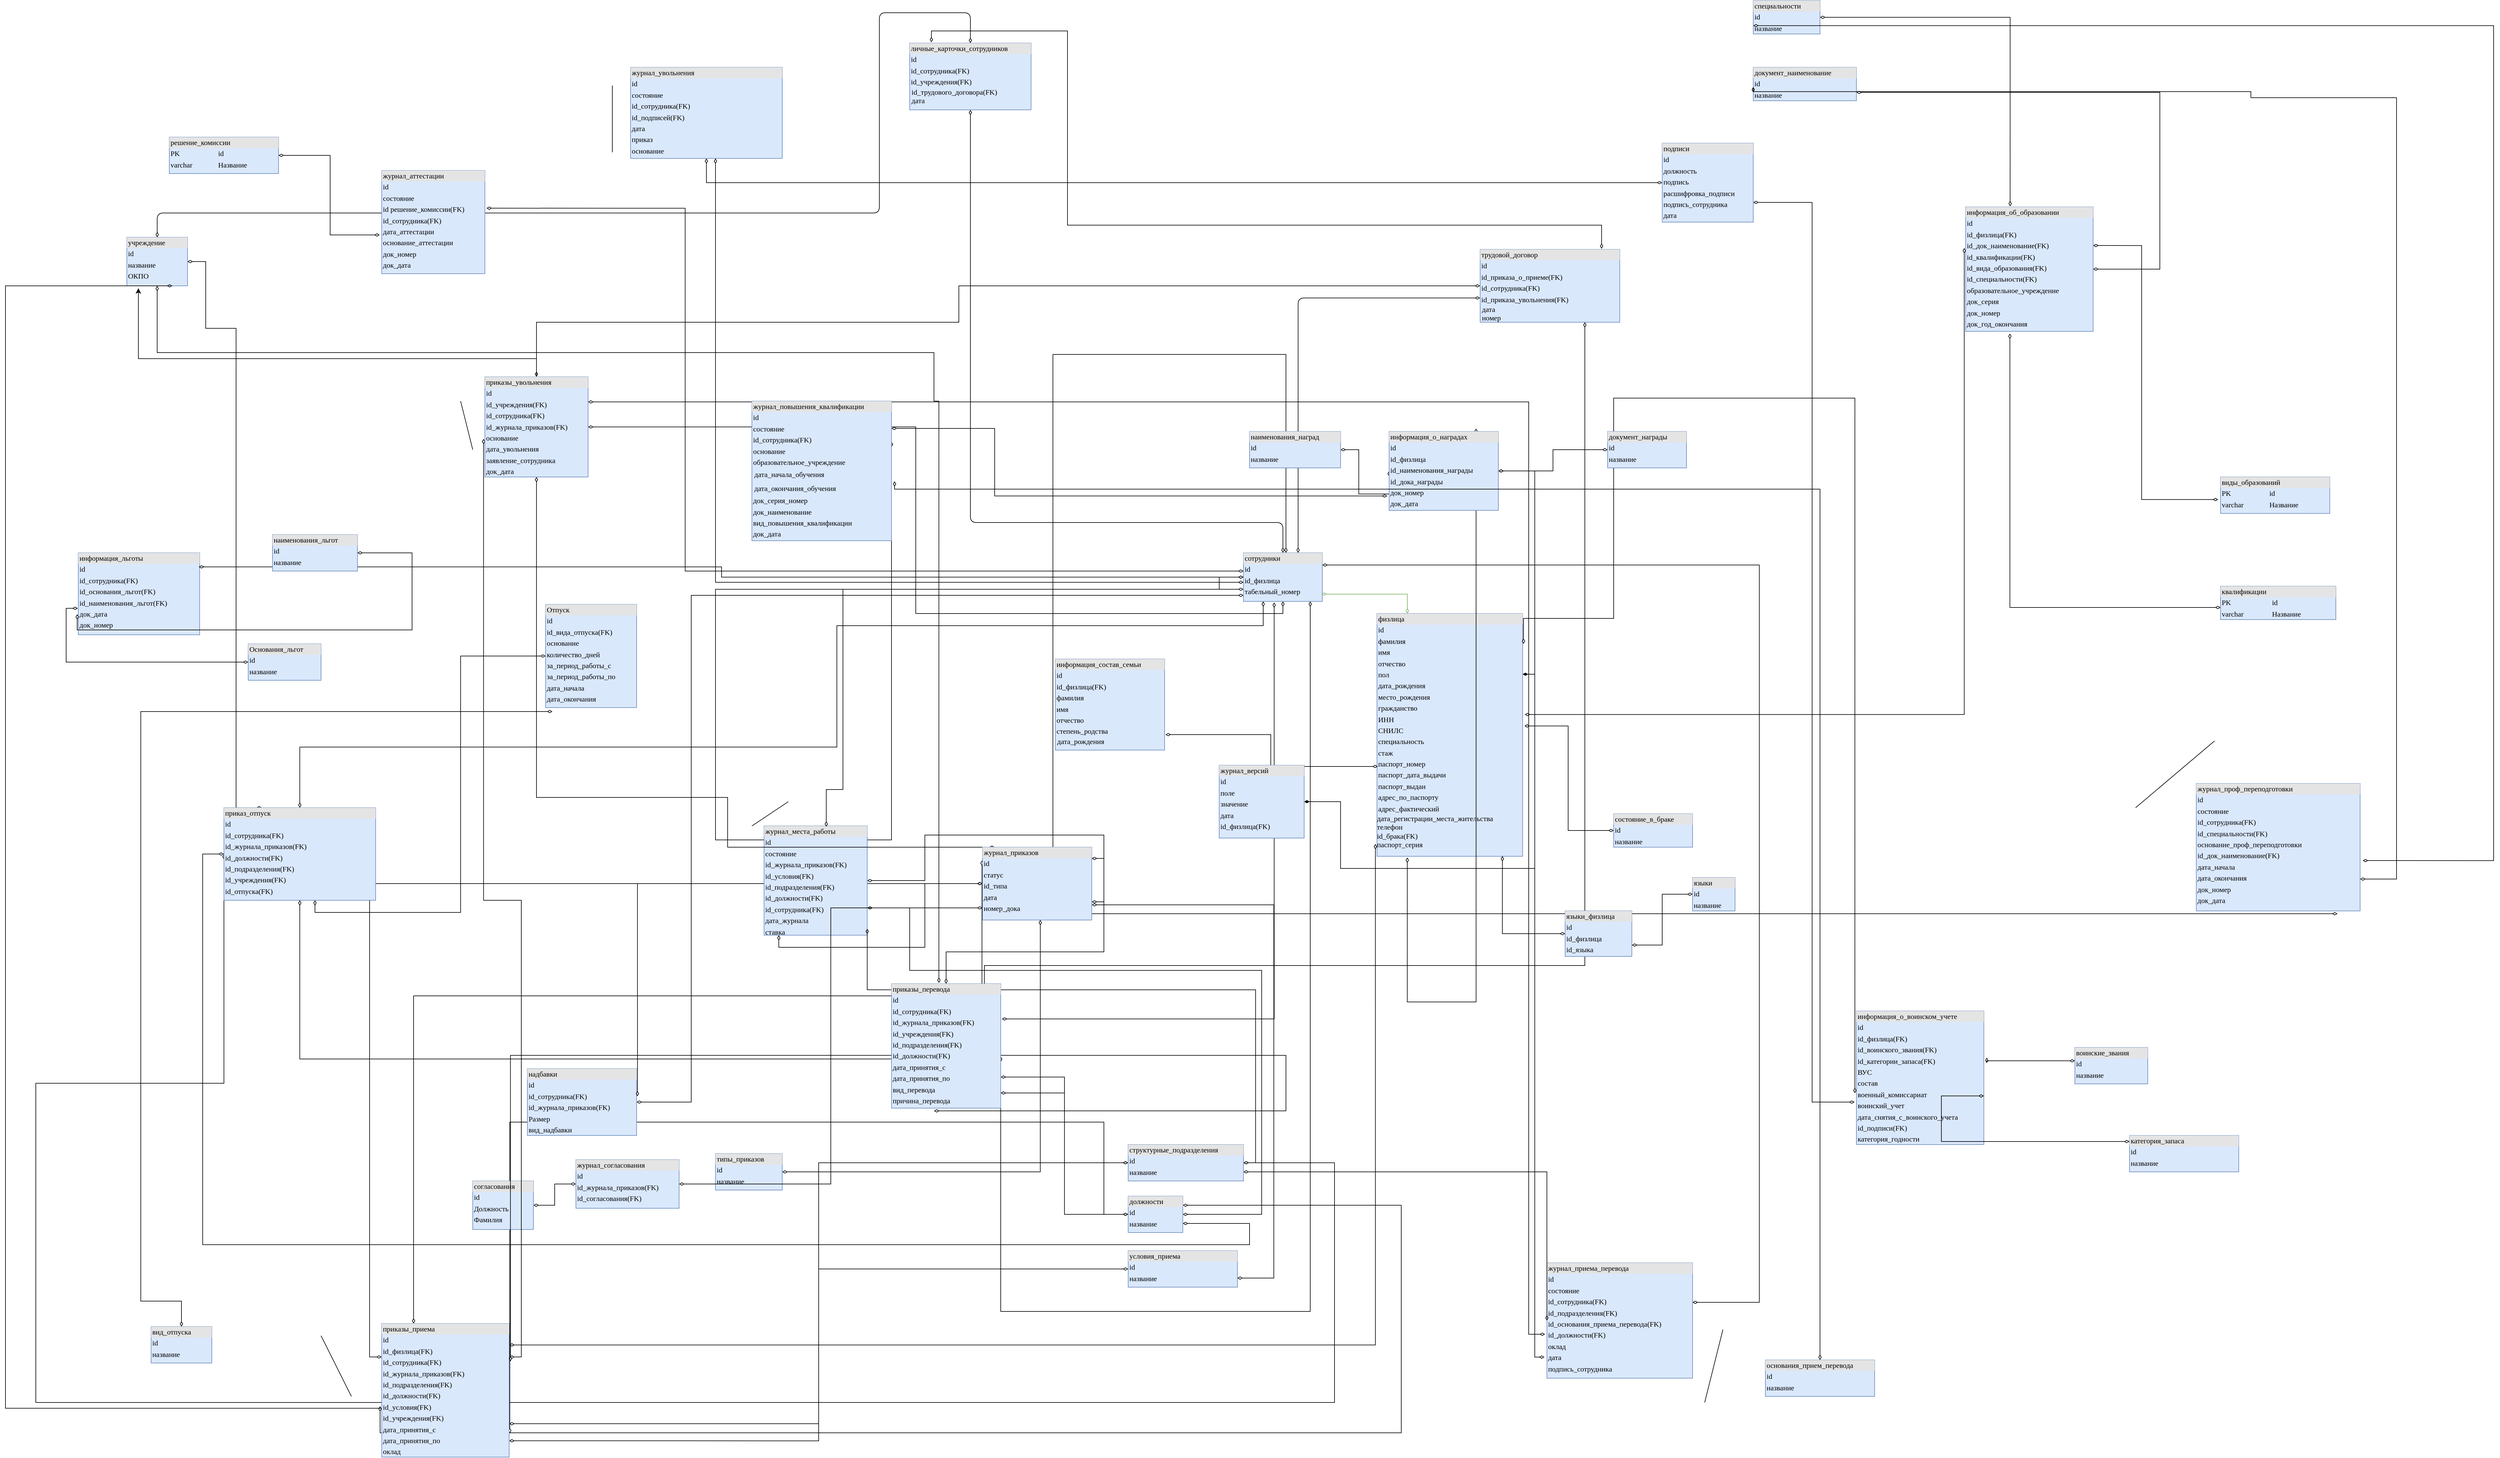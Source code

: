 <mxfile version="24.2.1" type="device">
  <diagram name="Page-1" id="2ca16b54-16f6-2749-3443-fa8db7711227">
    <mxGraphModel dx="3435" dy="1449" grid="1" gridSize="10" guides="1" tooltips="1" connect="1" arrows="1" fold="1" page="1" pageScale="1" pageWidth="1100" pageHeight="850" background="none" math="0" shadow="0">
      <root>
        <mxCell id="0" />
        <mxCell id="1" parent="0" />
        <mxCell id="TSapCzurFeZInDJyyLmC-48" style="edgeStyle=orthogonalEdgeStyle;rounded=0;orthogonalLoop=1;jettySize=auto;html=1;entryX=0.25;entryY=0;entryDx=0;entryDy=0;endArrow=diamondThin;endFill=0;startArrow=diamondThin;startFill=0;fillColor=#d5e8d4;strokeColor=#000000;" parent="1" source="2ed32ef02a7f4228-1" target="TSapCzurFeZInDJyyLmC-40" edge="1">
          <mxGeometry relative="1" as="geometry">
            <Array as="points">
              <mxPoint x="-1740" y="-310" />
              <mxPoint x="-1740" y="-200" />
              <mxPoint x="-1690" y="-200" />
              <mxPoint x="-1690" y="590" />
            </Array>
          </mxGeometry>
        </mxCell>
        <mxCell id="2ed32ef02a7f4228-1" value="&lt;div style=&quot;box-sizing:border-box;width:100%;background:#e4e4e4;padding:2px;&quot;&gt;учреждение&lt;/div&gt;&lt;table style=&quot;width:100%;font-size:1em;&quot; cellpadding=&quot;2&quot; cellspacing=&quot;0&quot;&gt;&lt;tbody&gt;&lt;tr&gt;&lt;td&gt;id&lt;/td&gt;&lt;td&gt;&lt;br&gt;&lt;/td&gt;&lt;/tr&gt;&lt;tr&gt;&lt;td&gt;название&lt;/td&gt;&lt;td&gt;&lt;br&gt;&lt;/td&gt;&lt;/tr&gt;&lt;tr&gt;&lt;td&gt;ОКПО&lt;/td&gt;&lt;td&gt;&lt;br&gt;&lt;/td&gt;&lt;/tr&gt;&lt;/tbody&gt;&lt;/table&gt;" style="verticalAlign=top;align=left;overflow=fill;html=1;rounded=0;shadow=0;comic=0;labelBackgroundColor=none;strokeWidth=1;fontFamily=Verdana;fontSize=12;fillColor=#dae8fc;strokeColor=#6c8ebf;" parent="1" vertex="1">
          <mxGeometry x="-1870" y="-350" width="100" height="80" as="geometry" />
        </mxCell>
        <mxCell id="2ed32ef02a7f4228-2" value="&lt;div style=&quot;box-sizing: border-box ; width: 100% ; background: #e4e4e4 ; padding: 2px&quot;&gt;подписи&lt;br&gt;&lt;/div&gt;&lt;table style=&quot;width: 100% ; font-size: 1em&quot; cellpadding=&quot;2&quot; cellspacing=&quot;0&quot;&gt;&lt;tbody&gt;&lt;tr&gt;&lt;td&gt;id&lt;/td&gt;&lt;td&gt;&lt;br&gt;&lt;/td&gt;&lt;/tr&gt;&lt;tr&gt;&lt;td&gt;должность&lt;/td&gt;&lt;td&gt;&lt;br&gt;&lt;/td&gt;&lt;/tr&gt;&lt;tr&gt;&lt;td&gt;подпись&lt;/td&gt;&lt;td&gt;&lt;br&gt;&lt;/td&gt;&lt;/tr&gt;&lt;tr&gt;&lt;td&gt;расшифровка_подписи&lt;br&gt;&lt;/td&gt;&lt;td&gt;&lt;br&gt;&lt;/td&gt;&lt;/tr&gt;&lt;tr&gt;&lt;td&gt;подпись_сотрудника&lt;/td&gt;&lt;td&gt;&lt;br&gt;&lt;/td&gt;&lt;/tr&gt;&lt;tr&gt;&lt;td&gt;дата&lt;/td&gt;&lt;td&gt;&lt;br&gt;&lt;/td&gt;&lt;/tr&gt;&lt;/tbody&gt;&lt;/table&gt;" style="verticalAlign=top;align=left;overflow=fill;html=1;rounded=0;shadow=0;comic=0;labelBackgroundColor=none;strokeWidth=1;fontFamily=Verdana;fontSize=12;fillColor=#dae8fc;strokeColor=#6c8ebf;" parent="1" vertex="1">
          <mxGeometry x="660" y="-505" width="150" height="130" as="geometry" />
        </mxCell>
        <mxCell id="2ed32ef02a7f4228-16" style="edgeStyle=orthogonalEdgeStyle;html=1;labelBackgroundColor=none;startArrow=diamondThin;endArrow=diamondThin;fontFamily=Verdana;fontSize=12;align=left;startFill=0;endFill=0;fillColor=#d5e8d4;strokeColor=#000000;" parent="1" source="2ed32ef02a7f4228-3" target="2ed32ef02a7f4228-4" edge="1">
          <mxGeometry relative="1" as="geometry">
            <Array as="points">
              <mxPoint x="60" y="-250" />
            </Array>
          </mxGeometry>
        </mxCell>
        <mxCell id="2ed32ef02a7f4228-3" value="&lt;div style=&quot;box-sizing: border-box ; width: 100% ; background: #e4e4e4 ; padding: 2px&quot;&gt;трудовой_договор&lt;/div&gt;&lt;table style=&quot;width: 100% ; font-size: 1em&quot; cellpadding=&quot;2&quot; cellspacing=&quot;0&quot;&gt;&lt;tbody&gt;&lt;tr&gt;&lt;td&gt;id&lt;/td&gt;&lt;td&gt;&lt;br&gt;&lt;/td&gt;&lt;/tr&gt;&lt;tr&gt;&lt;td&gt;id_приказа_о_приеме(FK)&lt;/td&gt;&lt;td&gt;&lt;br&gt;&lt;/td&gt;&lt;/tr&gt;&lt;tr&gt;&lt;td&gt;id_сотрудника(FK)&lt;br&gt;&lt;/td&gt;&lt;td&gt;&lt;br&gt;&lt;/td&gt;&lt;/tr&gt;&lt;tr&gt;&lt;td&gt;id_приказа_увольнения(FK)&lt;/td&gt;&lt;td&gt;&lt;br&gt;&lt;/td&gt;&lt;/tr&gt;&lt;/tbody&gt;&lt;/table&gt;&amp;nbsp;дата&lt;br&gt;&lt;div&gt;&amp;nbsp;номер&lt;br&gt;&lt;/div&gt;" style="verticalAlign=top;align=left;overflow=fill;html=1;rounded=0;shadow=0;comic=0;labelBackgroundColor=none;strokeWidth=1;fontFamily=Verdana;fontSize=12;fillColor=#dae8fc;strokeColor=#6c8ebf;" parent="1" vertex="1">
          <mxGeometry x="360" y="-330" width="230" height="120" as="geometry" />
        </mxCell>
        <mxCell id="Lb9boGI3GiCSChBUCVf--21" style="edgeStyle=orthogonalEdgeStyle;rounded=0;orthogonalLoop=1;jettySize=auto;html=1;startArrow=diamondThin;startFill=0;endArrow=diamondThin;endFill=0;entryX=0.862;entryY=1.022;entryDx=0;entryDy=0;entryPerimeter=0;fillColor=#d5e8d4;strokeColor=#000000;" parent="1" source="2ed32ef02a7f4228-4" target="Lb9boGI3GiCSChBUCVf--20" edge="1">
          <mxGeometry relative="1" as="geometry">
            <mxPoint x="-440" y="-490" as="targetPoint" />
            <Array as="points">
              <mxPoint x="40" y="-157" />
              <mxPoint x="-344" y="-157" />
            </Array>
          </mxGeometry>
        </mxCell>
        <mxCell id="TSapCzurFeZInDJyyLmC-12" style="edgeStyle=orthogonalEdgeStyle;rounded=0;orthogonalLoop=1;jettySize=auto;html=1;entryX=1;entryY=0.5;entryDx=0;entryDy=0;startArrow=diamondThin;startFill=0;endArrow=diamondThin;endFill=0;fillColor=#d5e8d4;strokeColor=#000000;" parent="1" source="2ed32ef02a7f4228-4" target="TSapCzurFeZInDJyyLmC-10" edge="1">
          <mxGeometry relative="1" as="geometry">
            <Array as="points">
              <mxPoint x="-940" y="240" />
              <mxPoint x="-940" y="1075" />
            </Array>
          </mxGeometry>
        </mxCell>
        <mxCell id="2ed32ef02a7f4228-4" value="&lt;div style=&quot;box-sizing: border-box ; width: 100% ; background: #e4e4e4 ; padding: 2px&quot;&gt;сотрудники&lt;/div&gt;&lt;table style=&quot;width: 100% ; font-size: 1em&quot; cellpadding=&quot;2&quot; cellspacing=&quot;0&quot;&gt;&lt;tbody&gt;&lt;tr&gt;&lt;td&gt;id&lt;/td&gt;&lt;td&gt;&lt;br&gt;&lt;/td&gt;&lt;/tr&gt;&lt;tr&gt;&lt;td&gt;id_физлица&lt;/td&gt;&lt;td&gt;&lt;br&gt;&lt;/td&gt;&lt;/tr&gt;&lt;tr&gt;&lt;td&gt;табельный_номер&lt;/td&gt;&lt;td&gt;&lt;br&gt;&lt;/td&gt;&lt;/tr&gt;&lt;tr&gt;&lt;td&gt;&lt;br&gt;&lt;/td&gt;&lt;td&gt;&lt;br&gt;&lt;/td&gt;&lt;/tr&gt;&lt;/tbody&gt;&lt;/table&gt;" style="verticalAlign=top;align=left;overflow=fill;html=1;rounded=0;shadow=0;comic=0;labelBackgroundColor=none;strokeWidth=1;fontFamily=Verdana;fontSize=12;fillColor=#dae8fc;strokeColor=#6c8ebf;" parent="1" vertex="1">
          <mxGeometry x="-30" y="170" width="130" height="80" as="geometry" />
        </mxCell>
        <mxCell id="2ed32ef02a7f4228-15" style="edgeStyle=orthogonalEdgeStyle;html=1;entryX=0.5;entryY=0;labelBackgroundColor=none;startArrow=diamondThin;endArrow=diamondThin;fontFamily=Verdana;fontSize=12;align=left;startFill=0;endFill=0;fillColor=#d5e8d4;strokeColor=#000000;" parent="1" source="2ed32ef02a7f4228-5" target="2ed32ef02a7f4228-4" edge="1">
          <mxGeometry relative="1" as="geometry">
            <Array as="points">
              <mxPoint x="-480" y="120" />
              <mxPoint x="35" y="120" />
            </Array>
          </mxGeometry>
        </mxCell>
        <mxCell id="2ed32ef02a7f4228-5" value="&lt;div style=&quot;box-sizing:border-box;width:100%;background:#e4e4e4;padding:2px;&quot;&gt;личные_карточки_сотрудников &lt;/div&gt;&lt;table style=&quot;width:100%;font-size:1em;&quot; cellpadding=&quot;2&quot; cellspacing=&quot;0&quot;&gt;&lt;tbody&gt;&lt;tr&gt;&lt;td&gt;id&lt;/td&gt;&lt;td&gt;&lt;br&gt;&lt;/td&gt;&lt;/tr&gt;&lt;tr&gt;&lt;td&gt;id_сотрудника(FK) &lt;/td&gt;&lt;td&gt;&lt;br&gt;&lt;/td&gt;&lt;/tr&gt;&lt;tr&gt;&lt;td&gt;id_учреждения(FK)&lt;/td&gt;&lt;td&gt;&lt;br&gt;&lt;/td&gt;&lt;/tr&gt;&lt;/tbody&gt;&lt;/table&gt;&amp;nbsp;id_трудового_договора(FK)&lt;div&gt;&amp;nbsp;дата&lt;br&gt;&lt;/div&gt;" style="verticalAlign=top;align=left;overflow=fill;html=1;rounded=0;shadow=0;comic=0;labelBackgroundColor=none;strokeWidth=1;fontFamily=Verdana;fontSize=12;fillColor=#dae8fc;strokeColor=#6c8ebf;" parent="1" vertex="1">
          <mxGeometry x="-580" y="-670" width="200" height="110" as="geometry" />
        </mxCell>
        <mxCell id="2ed32ef02a7f4228-8" value="&lt;div style=&quot;box-sizing: border-box ; width: 100% ; background: #e4e4e4 ; padding: 2px&quot;&gt;физлица&lt;/div&gt;&lt;table style=&quot;width: 100% ; font-size: 1em&quot; cellpadding=&quot;2&quot; cellspacing=&quot;0&quot;&gt;&lt;tbody&gt;&lt;tr&gt;&lt;td&gt;id&lt;/td&gt;&lt;td&gt;&lt;br&gt;&lt;/td&gt;&lt;/tr&gt;&lt;tr&gt;&lt;td&gt;фамилия&lt;/td&gt;&lt;td&gt;&lt;br&gt;&lt;/td&gt;&lt;/tr&gt;&lt;tr&gt;&lt;td&gt;имя&lt;/td&gt;&lt;td&gt;&lt;br&gt;&lt;/td&gt;&lt;/tr&gt;&lt;tr&gt;&lt;td&gt;отчество&lt;/td&gt;&lt;td&gt;&lt;br&gt;&lt;/td&gt;&lt;/tr&gt;&lt;tr&gt;&lt;td&gt;пол&lt;/td&gt;&lt;td&gt;&lt;br&gt;&lt;/td&gt;&lt;/tr&gt;&lt;tr&gt;&lt;td&gt;дата_рождения&lt;/td&gt;&lt;td&gt;&lt;br&gt;&lt;/td&gt;&lt;/tr&gt;&lt;tr&gt;&lt;td&gt;место_рождения&lt;/td&gt;&lt;td&gt;&lt;br&gt;&lt;/td&gt;&lt;/tr&gt;&lt;tr&gt;&lt;td&gt;гражданство&lt;/td&gt;&lt;td&gt;&lt;br&gt;&lt;/td&gt;&lt;/tr&gt;&lt;tr&gt;&lt;td&gt;ИНН&lt;br&gt;&lt;/td&gt;&lt;td&gt;&lt;br&gt;&lt;/td&gt;&lt;/tr&gt;&lt;tr&gt;&lt;td&gt;СНИЛС&lt;/td&gt;&lt;td&gt;&lt;br&gt;&lt;/td&gt;&lt;/tr&gt;&lt;tr&gt;&lt;td&gt;специальность&lt;/td&gt;&lt;td&gt;&lt;br&gt;&lt;/td&gt;&lt;/tr&gt;&lt;tr&gt;&lt;td&gt;стаж&lt;/td&gt;&lt;td&gt;&lt;br&gt;&lt;/td&gt;&lt;/tr&gt;&lt;tr&gt;&lt;td&gt;паспорт_номер&lt;/td&gt;&lt;td&gt;&lt;br&gt;&lt;/td&gt;&lt;/tr&gt;&lt;tr&gt;&lt;td&gt;паспорт_дата_выдачи&lt;/td&gt;&lt;td&gt;&lt;br&gt;&lt;/td&gt;&lt;/tr&gt;&lt;tr&gt;&lt;td&gt;паспорт_выдан&lt;/td&gt;&lt;td&gt;&lt;br&gt;&lt;/td&gt;&lt;/tr&gt;&lt;tr&gt;&lt;td&gt;адрес_по_паспорту&lt;/td&gt;&lt;td&gt;&lt;br&gt;&lt;/td&gt;&lt;/tr&gt;&lt;tr&gt;&lt;td&gt;адрес_фактический&lt;/td&gt;&lt;td&gt;&lt;br&gt;&lt;/td&gt;&lt;/tr&gt;&lt;/tbody&gt;&lt;/table&gt;дата_регистрации_места_жительства&amp;nbsp; &amp;nbsp;&amp;nbsp; &lt;div&gt;телефон&amp;nbsp; &amp;nbsp; &amp;nbsp; &amp;nbsp;&amp;nbsp; &lt;/div&gt;&lt;div&gt;id_брака(FK)&lt;span style=&quot;background-color: initial;&quot;&gt;&lt;br&gt;&lt;/span&gt;&lt;/div&gt;&lt;div&gt;&lt;span style=&quot;background-color: initial;&quot;&gt;паспорт_серия&lt;br&gt;&lt;/span&gt;&lt;/div&gt;" style="verticalAlign=top;align=left;overflow=fill;html=1;rounded=0;shadow=0;comic=0;labelBackgroundColor=none;strokeWidth=1;fontFamily=Verdana;fontSize=12;fillColor=#dae8fc;strokeColor=#6c8ebf;" parent="1" vertex="1">
          <mxGeometry x="190" y="270" width="240" height="400" as="geometry" />
        </mxCell>
        <mxCell id="2ed32ef02a7f4228-11" value="&lt;div style=&quot;box-sizing:border-box;width:100%;background:#e4e4e4;padding:2px;&quot;&gt;виды_образований&lt;/div&gt;&lt;table style=&quot;width:100%;font-size:1em;&quot; cellpadding=&quot;2&quot; cellspacing=&quot;0&quot;&gt;&lt;tbody&gt;&lt;tr&gt;&lt;td&gt;PK&lt;/td&gt;&lt;td&gt;id&lt;/td&gt;&lt;/tr&gt;&lt;tr&gt;&lt;td&gt;varchar&lt;/td&gt;&lt;td&gt;Название&lt;/td&gt;&lt;/tr&gt;&lt;tr&gt;&lt;td&gt;&lt;/td&gt;&lt;td&gt;&lt;br&gt;&lt;/td&gt;&lt;/tr&gt;&lt;/tbody&gt;&lt;/table&gt;" style="verticalAlign=top;align=left;overflow=fill;html=1;rounded=0;shadow=0;comic=0;labelBackgroundColor=none;strokeWidth=1;fontFamily=Verdana;fontSize=12;fillColor=#dae8fc;strokeColor=#6c8ebf;" parent="1" vertex="1">
          <mxGeometry x="1580" y="45" width="180" height="60" as="geometry" />
        </mxCell>
        <mxCell id="2ed32ef02a7f4228-12" value="&lt;div style=&quot;box-sizing: border-box ; width: 100% ; background: #e4e4e4 ; padding: 2px&quot;&gt;информация_состав_семьи&lt;/div&gt;&lt;table style=&quot;width: 100% ; font-size: 1em&quot; cellpadding=&quot;2&quot; cellspacing=&quot;0&quot;&gt;&lt;tbody&gt;&lt;tr&gt;&lt;td&gt;id&lt;/td&gt;&lt;td&gt;&lt;br&gt;&lt;/td&gt;&lt;/tr&gt;&lt;tr&gt;&lt;td&gt;id_физлица(FK)&lt;/td&gt;&lt;td&gt;&lt;br&gt;&lt;/td&gt;&lt;/tr&gt;&lt;tr&gt;&lt;td&gt;фамилия&lt;/td&gt;&lt;td&gt;&lt;br&gt;&lt;/td&gt;&lt;/tr&gt;&lt;tr&gt;&lt;td&gt;имя&lt;/td&gt;&lt;td&gt;&lt;br&gt;&lt;/td&gt;&lt;/tr&gt;&lt;tr&gt;&lt;td&gt;отчество&lt;/td&gt;&lt;td&gt;&lt;br&gt;&lt;/td&gt;&lt;/tr&gt;&lt;tr&gt;&lt;td&gt;степень_родства&lt;/td&gt;&lt;td&gt;&lt;br&gt;&lt;/td&gt;&lt;/tr&gt;&lt;/tbody&gt;&lt;/table&gt;&amp;nbsp;дата_рождения" style="verticalAlign=top;align=left;overflow=fill;html=1;rounded=0;shadow=0;comic=0;labelBackgroundColor=none;strokeWidth=1;fontFamily=Verdana;fontSize=12;fillColor=#dae8fc;strokeColor=#6c8ebf;" parent="1" vertex="1">
          <mxGeometry x="-340" y="345" width="180" height="150" as="geometry" />
        </mxCell>
        <mxCell id="2ed32ef02a7f4228-13" value="" style="edgeStyle=orthogonalEdgeStyle;html=1;endArrow=diamondThin;startArrow=diamondThin;labelBackgroundColor=none;fontFamily=Verdana;fontSize=12;align=left;exitX=0.5;exitY=0;entryX=0.5;entryY=0;endFill=0;startFill=0;exitDx=0;exitDy=0;fillColor=#d5e8d4;strokeColor=#000000;" parent="1" source="2ed32ef02a7f4228-1" target="2ed32ef02a7f4228-5" edge="1">
          <mxGeometry width="100" height="100" relative="1" as="geometry">
            <mxPoint x="350" y="370" as="sourcePoint" />
            <mxPoint x="450" y="270" as="targetPoint" />
            <Array as="points">
              <mxPoint x="-1820" y="-390" />
              <mxPoint x="-630" y="-390" />
              <mxPoint x="-630" y="-720" />
              <mxPoint x="-480" y="-720" />
            </Array>
          </mxGeometry>
        </mxCell>
        <mxCell id="L-Q-lwx2nI4IDrp7CIiz-3" value="&lt;div style=&quot;box-sizing: border-box ; width: 100% ; background: #e4e4e4 ; padding: 2px&quot;&gt;информация_о_воинском_учете&lt;/div&gt;&lt;table style=&quot;width: 100% ; font-size: 1em&quot; cellpadding=&quot;2&quot; cellspacing=&quot;0&quot;&gt;&lt;tbody&gt;&lt;tr&gt;&lt;td&gt;id&lt;/td&gt;&lt;td&gt;&lt;br&gt;&lt;/td&gt;&lt;/tr&gt;&lt;tr&gt;&lt;td&gt;id_физлица(FK)&lt;/td&gt;&lt;td&gt;&lt;br&gt;&lt;/td&gt;&lt;/tr&gt;&lt;tr&gt;&lt;td&gt;id_воинского_звания(FK)&lt;/td&gt;&lt;td&gt;&lt;br&gt;&lt;/td&gt;&lt;/tr&gt;&lt;tr&gt;&lt;td&gt;id_категории_запаса(FK)&lt;/td&gt;&lt;td&gt;&lt;br&gt;&lt;/td&gt;&lt;/tr&gt;&lt;tr&gt;&lt;td&gt;ВУС&lt;/td&gt;&lt;td&gt;&lt;br&gt;&lt;/td&gt;&lt;/tr&gt;&lt;tr&gt;&lt;td&gt;состав&lt;br&gt;&lt;/td&gt;&lt;td&gt;&lt;br&gt;&lt;/td&gt;&lt;/tr&gt;&lt;tr&gt;&lt;td&gt;военный_комиссариат&lt;/td&gt;&lt;td&gt;&lt;br&gt;&lt;/td&gt;&lt;/tr&gt;&lt;tr&gt;&lt;td&gt;воинский_учет&lt;/td&gt;&lt;td&gt;&lt;br&gt;&lt;/td&gt;&lt;/tr&gt;&lt;tr&gt;&lt;td&gt;дата_снятия_с_воинского_учета&lt;/td&gt;&lt;td&gt;&lt;br&gt;&lt;/td&gt;&lt;/tr&gt;&lt;tr&gt;&lt;td&gt;id_подписи(FK)&lt;/td&gt;&lt;td&gt;&lt;br&gt;&lt;/td&gt;&lt;/tr&gt;&lt;tr&gt;&lt;td&gt;категория_годности&lt;br&gt;&lt;/td&gt;&lt;td&gt;&lt;br&gt;&lt;/td&gt;&lt;/tr&gt;&lt;tr&gt;&lt;td&gt;&lt;br&gt;&lt;/td&gt;&lt;td&gt;&lt;br&gt;&lt;/td&gt;&lt;/tr&gt;&lt;tr&gt;&lt;td&gt;&lt;br&gt;&lt;/td&gt;&lt;td&gt;&lt;br&gt;&lt;/td&gt;&lt;/tr&gt;&lt;tr&gt;&lt;td&gt;&lt;br&gt;&lt;/td&gt;&lt;td&gt;&lt;br&gt;&lt;/td&gt;&lt;/tr&gt;&lt;tr&gt;&lt;td&gt;&lt;br&gt;&lt;/td&gt;&lt;td&gt;&lt;br&gt;&lt;/td&gt;&lt;/tr&gt;&lt;tr&gt;&lt;td&gt;&lt;br&gt;&lt;/td&gt;&lt;td&gt;&lt;br&gt;&lt;/td&gt;&lt;/tr&gt;&lt;tr&gt;&lt;td&gt;&lt;br&gt;&lt;/td&gt;&lt;td&gt;&lt;br&gt;&lt;/td&gt;&lt;/tr&gt;&lt;/tbody&gt;&lt;/table&gt;" style="verticalAlign=top;align=left;overflow=fill;html=1;rounded=0;shadow=0;comic=0;labelBackgroundColor=none;strokeWidth=1;fontFamily=Verdana;fontSize=12;fillColor=#dae8fc;strokeColor=#6c8ebf;" parent="1" vertex="1">
          <mxGeometry x="980" y="925" width="210" height="220" as="geometry" />
        </mxCell>
        <mxCell id="L-Q-lwx2nI4IDrp7CIiz-6" value="&lt;div style=&quot;box-sizing: border-box ; width: 100% ; background: #e4e4e4 ; padding: 2px&quot;&gt;информация_об_образовании&lt;/div&gt;&lt;table style=&quot;width: 100% ; font-size: 1em&quot; cellpadding=&quot;2&quot; cellspacing=&quot;0&quot;&gt;&lt;tbody&gt;&lt;tr&gt;&lt;td&gt;id&lt;/td&gt;&lt;td&gt;&lt;br&gt;&lt;/td&gt;&lt;/tr&gt;&lt;tr&gt;&lt;td&gt;id_физлица(FK)&lt;/td&gt;&lt;td&gt;&lt;br&gt;&lt;/td&gt;&lt;/tr&gt;&lt;tr&gt;&lt;td&gt;id_док_наименование(FK)&lt;/td&gt;&lt;td&gt;&lt;br&gt;&lt;/td&gt;&lt;/tr&gt;&lt;tr&gt;&lt;td&gt;id_квалификации(FK)&lt;/td&gt;&lt;td&gt;&lt;br&gt;&lt;/td&gt;&lt;/tr&gt;&lt;tr&gt;&lt;td&gt;id_вида_образования(FK)&lt;/td&gt;&lt;td&gt;&lt;br&gt;&lt;/td&gt;&lt;/tr&gt;&lt;tr&gt;&lt;td&gt;id_специальности(FK)&lt;/td&gt;&lt;td&gt;&lt;br&gt;&lt;/td&gt;&lt;/tr&gt;&lt;tr&gt;&lt;td&gt;образовательное_учреждение&lt;/td&gt;&lt;td&gt;&lt;br&gt;&lt;/td&gt;&lt;/tr&gt;&lt;tr&gt;&lt;td&gt;док_серия&lt;/td&gt;&lt;td&gt;&lt;br&gt;&lt;/td&gt;&lt;/tr&gt;&lt;tr&gt;&lt;td&gt;док_номер&lt;/td&gt;&lt;td&gt;&lt;br&gt;&lt;/td&gt;&lt;/tr&gt;&lt;tr&gt;&lt;td&gt;док_год_окончания&lt;/td&gt;&lt;td&gt;&lt;br&gt;&lt;/td&gt;&lt;/tr&gt;&lt;tr&gt;&lt;td&gt;&lt;br&gt;&lt;/td&gt;&lt;td&gt;&lt;br&gt;&lt;/td&gt;&lt;/tr&gt;&lt;tr&gt;&lt;td&gt;&lt;br&gt;&lt;/td&gt;&lt;td&gt;&lt;br&gt;&lt;/td&gt;&lt;/tr&gt;&lt;tr&gt;&lt;td&gt;&lt;br&gt;&lt;/td&gt;&lt;td&gt;&lt;br&gt;&lt;/td&gt;&lt;/tr&gt;&lt;tr&gt;&lt;td&gt;&lt;/td&gt;&lt;td&gt;&lt;br&gt;&lt;/td&gt;&lt;/tr&gt;&lt;tr&gt;&lt;td&gt;&lt;br&gt;&lt;/td&gt;&lt;td&gt;&lt;br&gt;&lt;/td&gt;&lt;/tr&gt;&lt;tr&gt;&lt;td&gt;&lt;br&gt;&lt;/td&gt;&lt;td&gt;&lt;br&gt;&lt;/td&gt;&lt;/tr&gt;&lt;tr&gt;&lt;td&gt;&lt;br&gt;&lt;/td&gt;&lt;td&gt;&lt;br&gt;&lt;/td&gt;&lt;/tr&gt;&lt;/tbody&gt;&lt;/table&gt;" style="verticalAlign=top;align=left;overflow=fill;html=1;rounded=0;shadow=0;comic=0;labelBackgroundColor=none;strokeWidth=1;fontFamily=Verdana;fontSize=12;fillColor=#dae8fc;strokeColor=#6c8ebf;" parent="1" vertex="1">
          <mxGeometry x="1160" y="-400" width="210" height="205" as="geometry" />
        </mxCell>
        <mxCell id="L-Q-lwx2nI4IDrp7CIiz-9" value="" style="endArrow=diamondThin;html=1;rounded=0;entryX=-0.011;entryY=0.33;entryDx=0;entryDy=0;entryPerimeter=0;exitX=1.015;exitY=0.416;exitDx=0;exitDy=0;exitPerimeter=0;edgeStyle=orthogonalEdgeStyle;startArrow=diamondThin;startFill=0;endFill=0;fillColor=#d5e8d4;strokeColor=#000000;" parent="1" source="2ed32ef02a7f4228-8" target="L-Q-lwx2nI4IDrp7CIiz-6" edge="1">
          <mxGeometry width="50" height="50" relative="1" as="geometry">
            <mxPoint x="440" y="380" as="sourcePoint" />
            <mxPoint x="490" y="330" as="targetPoint" />
          </mxGeometry>
        </mxCell>
        <mxCell id="L-Q-lwx2nI4IDrp7CIiz-15" style="edgeStyle=orthogonalEdgeStyle;rounded=0;orthogonalLoop=1;jettySize=auto;html=1;entryX=1;entryY=0.5;entryDx=0;entryDy=0;startArrow=diamondThin;startFill=0;endArrow=diamondThin;endFill=0;exitX=1;exitY=0.75;exitDx=0;exitDy=0;fillColor=#d5e8d4;strokeColor=#000000;" parent="1" source="L-Q-lwx2nI4IDrp7CIiz-10" target="L-Q-lwx2nI4IDrp7CIiz-6" edge="1">
          <mxGeometry relative="1" as="geometry">
            <Array as="points">
              <mxPoint x="1480" y="-589" />
              <mxPoint x="1480" y="-298" />
            </Array>
          </mxGeometry>
        </mxCell>
        <mxCell id="L-Q-lwx2nI4IDrp7CIiz-10" value="&lt;div style=&quot;box-sizing:border-box;width:100%;background:#e4e4e4;padding:2px;&quot;&gt;документ_наименование&lt;br&gt;&lt;/div&gt;&lt;table style=&quot;width:100%;font-size:1em;&quot; cellpadding=&quot;2&quot; cellspacing=&quot;0&quot;&gt;&lt;tbody&gt;&lt;tr&gt;&lt;td&gt;id&lt;/td&gt;&lt;td&gt;&lt;br&gt;&lt;/td&gt;&lt;/tr&gt;&lt;tr&gt;&lt;td&gt;название&lt;/td&gt;&lt;td&gt;&lt;br&gt;&lt;/td&gt;&lt;/tr&gt;&lt;tr&gt;&lt;td&gt;&lt;/td&gt;&lt;td&gt;&lt;br&gt;&lt;/td&gt;&lt;/tr&gt;&lt;/tbody&gt;&lt;/table&gt;" style="verticalAlign=top;align=left;overflow=fill;html=1;rounded=0;shadow=0;comic=0;labelBackgroundColor=none;strokeWidth=1;fontFamily=Verdana;fontSize=12;fillColor=#dae8fc;strokeColor=#6c8ebf;" parent="1" vertex="1">
          <mxGeometry x="810" y="-630" width="170" height="55" as="geometry" />
        </mxCell>
        <mxCell id="L-Q-lwx2nI4IDrp7CIiz-11" value="&lt;div style=&quot;box-sizing:border-box;width:100%;background:#e4e4e4;padding:2px;&quot;&gt;квалификации&lt;/div&gt;&lt;table style=&quot;width:100%;font-size:1em;&quot; cellpadding=&quot;2&quot; cellspacing=&quot;0&quot;&gt;&lt;tbody&gt;&lt;tr&gt;&lt;td&gt;PK&lt;/td&gt;&lt;td&gt;id&lt;/td&gt;&lt;/tr&gt;&lt;tr&gt;&lt;td&gt;varchar&lt;/td&gt;&lt;td&gt;Название&lt;/td&gt;&lt;/tr&gt;&lt;tr&gt;&lt;td&gt;&lt;/td&gt;&lt;td&gt;&lt;br&gt;&lt;/td&gt;&lt;/tr&gt;&lt;/tbody&gt;&lt;/table&gt;" style="verticalAlign=top;align=left;overflow=fill;html=1;rounded=0;shadow=0;comic=0;labelBackgroundColor=none;strokeWidth=1;fontFamily=Verdana;fontSize=12;fillColor=#dae8fc;strokeColor=#6c8ebf;" parent="1" vertex="1">
          <mxGeometry x="1580" y="225" width="190" height="55" as="geometry" />
        </mxCell>
        <mxCell id="L-Q-lwx2nI4IDrp7CIiz-12" value="&lt;div style=&quot;box-sizing:border-box;width:100%;background:#e4e4e4;padding:2px;&quot;&gt;специальности&lt;/div&gt;&lt;table style=&quot;width:100%;font-size:1em;&quot; cellpadding=&quot;2&quot; cellspacing=&quot;0&quot;&gt;&lt;tbody&gt;&lt;tr&gt;&lt;td&gt;id&lt;/td&gt;&lt;td&gt;&lt;br&gt;&lt;/td&gt;&lt;/tr&gt;&lt;tr&gt;&lt;td&gt;название&lt;/td&gt;&lt;td&gt;&lt;br&gt;&lt;/td&gt;&lt;/tr&gt;&lt;tr&gt;&lt;td&gt;&lt;/td&gt;&lt;td&gt;&lt;br&gt;&lt;/td&gt;&lt;/tr&gt;&lt;/tbody&gt;&lt;/table&gt;" style="verticalAlign=top;align=left;overflow=fill;html=1;rounded=0;shadow=0;comic=0;labelBackgroundColor=none;strokeWidth=1;fontFamily=Verdana;fontSize=12;fillColor=#dae8fc;strokeColor=#6c8ebf;" parent="1" vertex="1">
          <mxGeometry x="810" y="-740" width="110" height="55" as="geometry" />
        </mxCell>
        <mxCell id="L-Q-lwx2nI4IDrp7CIiz-13" value="" style="endArrow=diamondThin;html=1;rounded=0;entryX=-0.022;entryY=0.619;entryDx=0;entryDy=0;entryPerimeter=0;exitX=1.001;exitY=0.31;exitDx=0;exitDy=0;exitPerimeter=0;edgeStyle=orthogonalEdgeStyle;startArrow=diamondThin;startFill=0;endFill=0;fillColor=#d5e8d4;strokeColor=#000000;" parent="1" source="L-Q-lwx2nI4IDrp7CIiz-6" target="2ed32ef02a7f4228-11" edge="1">
          <mxGeometry width="50" height="50" relative="1" as="geometry">
            <mxPoint x="910" y="390" as="sourcePoint" />
            <mxPoint x="960" y="340" as="targetPoint" />
            <Array as="points">
              <mxPoint x="1450" y="-336" />
              <mxPoint x="1450" y="82" />
            </Array>
          </mxGeometry>
        </mxCell>
        <mxCell id="L-Q-lwx2nI4IDrp7CIiz-17" style="edgeStyle=orthogonalEdgeStyle;rounded=0;orthogonalLoop=1;jettySize=auto;html=1;startArrow=diamondThin;startFill=0;endArrow=diamondThin;endFill=0;fillColor=#d5e8d4;strokeColor=#000000;entryX=0.347;entryY=1.018;entryDx=0;entryDy=0;entryPerimeter=0;" parent="1" source="L-Q-lwx2nI4IDrp7CIiz-11" target="L-Q-lwx2nI4IDrp7CIiz-6" edge="1">
          <mxGeometry relative="1" as="geometry">
            <Array as="points">
              <mxPoint x="1233" y="260" />
            </Array>
            <mxPoint x="1270" y="-90" as="targetPoint" />
          </mxGeometry>
        </mxCell>
        <mxCell id="L-Q-lwx2nI4IDrp7CIiz-18" style="edgeStyle=orthogonalEdgeStyle;rounded=0;orthogonalLoop=1;jettySize=auto;html=1;startArrow=diamondThin;startFill=0;endArrow=diamondThin;endFill=0;fillColor=#d5e8d4;strokeColor=#000000;entryX=0.349;entryY=-0.005;entryDx=0;entryDy=0;entryPerimeter=0;" parent="1" source="L-Q-lwx2nI4IDrp7CIiz-12" target="L-Q-lwx2nI4IDrp7CIiz-6" edge="1">
          <mxGeometry relative="1" as="geometry">
            <Array as="points">
              <mxPoint x="1233" y="-713" />
            </Array>
            <mxPoint x="1230" y="-470" as="targetPoint" />
          </mxGeometry>
        </mxCell>
        <mxCell id="L-Q-lwx2nI4IDrp7CIiz-19" value="" style="endArrow=diamondThin;html=1;rounded=0;entryX=0.006;entryY=0.63;entryDx=0;entryDy=0;entryPerimeter=0;exitX=1.008;exitY=0.83;exitDx=0;exitDy=0;exitPerimeter=0;edgeStyle=orthogonalEdgeStyle;startArrow=diamondThin;startFill=0;endFill=0;fillColor=#d5e8d4;strokeColor=#000000;" parent="1" source="2ed32ef02a7f4228-12" target="2ed32ef02a7f4228-8" edge="1">
          <mxGeometry width="50" height="50" relative="1" as="geometry">
            <mxPoint x="160" y="640" as="sourcePoint" />
            <mxPoint x="210" y="590" as="targetPoint" />
          </mxGeometry>
        </mxCell>
        <mxCell id="L-Q-lwx2nI4IDrp7CIiz-20" style="edgeStyle=orthogonalEdgeStyle;rounded=0;orthogonalLoop=1;jettySize=auto;html=1;exitX=-0.012;exitY=0.615;exitDx=0;exitDy=0;entryX=1.006;entryY=0.125;entryDx=0;entryDy=0;entryPerimeter=0;exitPerimeter=0;startArrow=diamondThin;startFill=0;endArrow=diamondThin;endFill=0;fillColor=#d5e8d4;strokeColor=#000000;" parent="1" source="L-Q-lwx2nI4IDrp7CIiz-3" target="2ed32ef02a7f4228-8" edge="1">
          <mxGeometry relative="1" as="geometry">
            <Array as="points">
              <mxPoint x="580" y="-85" />
              <mxPoint x="580" y="278" />
            </Array>
          </mxGeometry>
        </mxCell>
        <mxCell id="L-Q-lwx2nI4IDrp7CIiz-21" value="&lt;div style=&quot;box-sizing: border-box ; width: 100% ; background: #e4e4e4 ; padding: 2px&quot;&gt;воинские_звания&lt;/div&gt;&lt;table style=&quot;width: 100% ; font-size: 1em&quot; cellpadding=&quot;2&quot; cellspacing=&quot;0&quot;&gt;&lt;tbody&gt;&lt;tr&gt;&lt;td&gt;id&lt;/td&gt;&lt;td&gt;&lt;br&gt;&lt;/td&gt;&lt;/tr&gt;&lt;tr&gt;&lt;td&gt;название&lt;/td&gt;&lt;td&gt;&lt;br&gt;&lt;/td&gt;&lt;/tr&gt;&lt;tr&gt;&lt;td&gt;&lt;/td&gt;&lt;td&gt;&lt;br&gt;&lt;/td&gt;&lt;/tr&gt;&lt;tr&gt;&lt;td&gt;&lt;br&gt;&lt;/td&gt;&lt;td&gt;&lt;br&gt;&lt;/td&gt;&lt;/tr&gt;&lt;tr&gt;&lt;td&gt;&lt;br&gt;&lt;/td&gt;&lt;td&gt;&lt;br&gt;&lt;/td&gt;&lt;/tr&gt;&lt;/tbody&gt;&lt;/table&gt;" style="verticalAlign=top;align=left;overflow=fill;html=1;rounded=0;shadow=0;comic=0;labelBackgroundColor=none;strokeWidth=1;fontFamily=Verdana;fontSize=12;fillColor=#dae8fc;strokeColor=#6c8ebf;" parent="1" vertex="1">
          <mxGeometry x="1340" y="985" width="120" height="60" as="geometry" />
        </mxCell>
        <mxCell id="L-Q-lwx2nI4IDrp7CIiz-23" value="&lt;div style=&quot;box-sizing: border-box ; width: 100% ; background: #e4e4e4 ; padding: 2px&quot;&gt;категория_запаса&lt;/div&gt;&lt;table style=&quot;width: 100% ; font-size: 1em&quot; cellpadding=&quot;2&quot; cellspacing=&quot;0&quot;&gt;&lt;tbody&gt;&lt;tr&gt;&lt;td&gt;id&lt;/td&gt;&lt;td&gt;&lt;br&gt;&lt;/td&gt;&lt;/tr&gt;&lt;tr&gt;&lt;td&gt;название&lt;/td&gt;&lt;td&gt;&lt;br&gt;&lt;/td&gt;&lt;/tr&gt;&lt;tr&gt;&lt;td&gt;&lt;/td&gt;&lt;td&gt;&lt;br&gt;&lt;/td&gt;&lt;/tr&gt;&lt;tr&gt;&lt;td&gt;&lt;br&gt;&lt;/td&gt;&lt;td&gt;&lt;br&gt;&lt;/td&gt;&lt;/tr&gt;&lt;tr&gt;&lt;td&gt;&lt;br&gt;&lt;/td&gt;&lt;td&gt;&lt;br&gt;&lt;/td&gt;&lt;/tr&gt;&lt;/tbody&gt;&lt;/table&gt;" style="verticalAlign=top;align=left;overflow=fill;html=1;rounded=0;shadow=0;comic=0;labelBackgroundColor=none;strokeWidth=1;fontFamily=Verdana;fontSize=12;fillColor=#dae8fc;strokeColor=#6c8ebf;" parent="1" vertex="1">
          <mxGeometry x="1430" y="1130" width="180" height="60" as="geometry" />
        </mxCell>
        <mxCell id="L-Q-lwx2nI4IDrp7CIiz-28" style="edgeStyle=orthogonalEdgeStyle;rounded=0;orthogonalLoop=1;jettySize=auto;html=1;entryX=1;entryY=0.636;entryDx=0;entryDy=0;entryPerimeter=0;startArrow=diamondThin;startFill=0;endArrow=diamondThin;endFill=0;fillColor=#d5e8d4;strokeColor=#000000;" parent="1" source="L-Q-lwx2nI4IDrp7CIiz-23" target="L-Q-lwx2nI4IDrp7CIiz-3" edge="1">
          <mxGeometry relative="1" as="geometry">
            <Array as="points">
              <mxPoint x="1120" y="1140" />
            </Array>
          </mxGeometry>
        </mxCell>
        <mxCell id="L-Q-lwx2nI4IDrp7CIiz-32" value="" style="endArrow=diamondThin;html=1;rounded=0;entryX=1;entryY=0.75;entryDx=0;entryDy=0;exitX=-0.015;exitY=0.682;exitDx=0;exitDy=0;exitPerimeter=0;edgeStyle=orthogonalEdgeStyle;startArrow=diamondThin;startFill=0;endFill=0;fillColor=#d5e8d4;strokeColor=#000000;" parent="1" source="L-Q-lwx2nI4IDrp7CIiz-3" target="2ed32ef02a7f4228-2" edge="1">
          <mxGeometry width="50" height="50" relative="1" as="geometry">
            <mxPoint x="1100" y="-5.72" as="sourcePoint" />
            <mxPoint x="633.96" y="-80" as="targetPoint" />
            <Array as="points">
              <mxPoint x="907" y="-407" />
            </Array>
          </mxGeometry>
        </mxCell>
        <mxCell id="L-Q-lwx2nI4IDrp7CIiz-33" value="&lt;div style=&quot;box-sizing: border-box ; width: 100% ; background: #e4e4e4 ; padding: 2px&quot;&gt;журнал_приема_перевода&lt;/div&gt;&lt;table style=&quot;width: 100% ; font-size: 1em&quot; cellpadding=&quot;2&quot; cellspacing=&quot;0&quot;&gt;&lt;tbody&gt;&lt;tr&gt;&lt;td&gt;id&lt;/td&gt;&lt;td&gt;&lt;br&gt;&lt;/td&gt;&lt;/tr&gt;&lt;tr&gt;&lt;td&gt;состояние&lt;/td&gt;&lt;td&gt;&lt;br&gt;&lt;/td&gt;&lt;/tr&gt;&lt;tr&gt;&lt;td&gt;id_сотрудника(FK)&lt;/td&gt;&lt;td&gt;&lt;br&gt;&lt;/td&gt;&lt;/tr&gt;&lt;tr&gt;&lt;td&gt;id_подразделения(FK)&lt;/td&gt;&lt;td&gt;&lt;br&gt;&lt;/td&gt;&lt;/tr&gt;&lt;tr&gt;&lt;td&gt;id_основания_приема_перевода(FK)&lt;/td&gt;&lt;td&gt;&lt;br&gt;&lt;/td&gt;&lt;/tr&gt;&lt;tr&gt;&lt;td&gt;id_должности(FK)&lt;/td&gt;&lt;td&gt;&lt;br&gt;&lt;/td&gt;&lt;/tr&gt;&lt;tr&gt;&lt;td&gt;оклад&lt;br&gt;&lt;/td&gt;&lt;td&gt;&lt;br&gt;&lt;/td&gt;&lt;/tr&gt;&lt;tr&gt;&lt;td&gt;дата&lt;/td&gt;&lt;td&gt;&lt;br&gt;&lt;/td&gt;&lt;/tr&gt;&lt;tr&gt;&lt;td&gt;подпись_сотрудника&lt;/td&gt;&lt;td&gt;&lt;br&gt;&lt;/td&gt;&lt;/tr&gt;&lt;tr&gt;&lt;td&gt;&lt;br&gt;&lt;/td&gt;&lt;td&gt;&lt;br&gt;&lt;/td&gt;&lt;/tr&gt;&lt;tr&gt;&lt;td&gt;&lt;br&gt;&lt;/td&gt;&lt;td&gt;&lt;br&gt;&lt;/td&gt;&lt;/tr&gt;&lt;tr&gt;&lt;td&gt;&lt;br&gt;&lt;/td&gt;&lt;td&gt;&lt;br&gt;&lt;/td&gt;&lt;/tr&gt;&lt;/tbody&gt;&lt;/table&gt;" style="verticalAlign=top;align=left;overflow=fill;html=1;rounded=0;shadow=0;comic=0;labelBackgroundColor=none;strokeWidth=1;fontFamily=Verdana;fontSize=12;fillColor=#dae8fc;strokeColor=#6c8ebf;" parent="1" vertex="1">
          <mxGeometry x="470" y="1340" width="240" height="190" as="geometry" />
        </mxCell>
        <mxCell id="L-Q-lwx2nI4IDrp7CIiz-34" style="edgeStyle=orthogonalEdgeStyle;rounded=0;orthogonalLoop=1;jettySize=auto;html=1;entryX=1;entryY=0.342;entryDx=0;entryDy=0;entryPerimeter=0;startArrow=diamondThin;startFill=0;endArrow=diamondThin;endFill=0;fillColor=#d5e8d4;strokeColor=#000000;" parent="1" source="2ed32ef02a7f4228-4" target="L-Q-lwx2nI4IDrp7CIiz-33" edge="1">
          <mxGeometry relative="1" as="geometry">
            <Array as="points">
              <mxPoint x="820" y="190" />
              <mxPoint x="820" y="1405" />
            </Array>
          </mxGeometry>
        </mxCell>
        <mxCell id="L-Q-lwx2nI4IDrp7CIiz-40" style="edgeStyle=orthogonalEdgeStyle;rounded=0;orthogonalLoop=1;jettySize=auto;html=1;entryX=0;entryY=0.5;entryDx=0;entryDy=0;startArrow=diamondThin;startFill=0;endArrow=diamondThin;endFill=0;exitX=1;exitY=0.75;exitDx=0;exitDy=0;fillColor=#d5e8d4;strokeColor=#000000;" parent="1" source="TSapCzurFeZInDJyyLmC-3" target="L-Q-lwx2nI4IDrp7CIiz-33" edge="1">
          <mxGeometry relative="1" as="geometry">
            <mxPoint x="-1510" y="-130.0" as="sourcePoint" />
            <Array as="points">
              <mxPoint x="470" y="1190" />
            </Array>
          </mxGeometry>
        </mxCell>
        <mxCell id="L-Q-lwx2nI4IDrp7CIiz-37" value="&lt;div style=&quot;box-sizing: border-box ; width: 100% ; background: #e4e4e4 ; padding: 2px&quot;&gt;основания_прием_перевода&lt;/div&gt;&lt;table style=&quot;width: 100% ; font-size: 1em&quot; cellpadding=&quot;2&quot; cellspacing=&quot;0&quot;&gt;&lt;tbody&gt;&lt;tr&gt;&lt;td&gt;id&lt;/td&gt;&lt;td&gt;&lt;br&gt;&lt;/td&gt;&lt;/tr&gt;&lt;tr&gt;&lt;td&gt;название&lt;/td&gt;&lt;td&gt;&lt;br&gt;&lt;/td&gt;&lt;/tr&gt;&lt;tr&gt;&lt;td&gt;&lt;/td&gt;&lt;td&gt;&lt;br&gt;&lt;/td&gt;&lt;/tr&gt;&lt;tr&gt;&lt;td&gt;&lt;br&gt;&lt;/td&gt;&lt;td&gt;&lt;br&gt;&lt;/td&gt;&lt;/tr&gt;&lt;tr&gt;&lt;td&gt;&lt;br&gt;&lt;/td&gt;&lt;td&gt;&lt;br&gt;&lt;/td&gt;&lt;/tr&gt;&lt;/tbody&gt;&lt;/table&gt;" style="verticalAlign=top;align=left;overflow=fill;html=1;rounded=0;shadow=0;comic=0;labelBackgroundColor=none;strokeWidth=1;fontFamily=Verdana;fontSize=12;fillColor=#dae8fc;strokeColor=#6c8ebf;" parent="1" vertex="1">
          <mxGeometry x="830" y="1500" width="180" height="60" as="geometry" />
        </mxCell>
        <mxCell id="L-Q-lwx2nI4IDrp7CIiz-38" style="edgeStyle=orthogonalEdgeStyle;rounded=0;orthogonalLoop=1;jettySize=auto;html=1;entryX=-0.017;entryY=0.817;entryDx=0;entryDy=0;entryPerimeter=0;endArrow=diamondThin;endFill=0;startArrow=diamondThin;startFill=0;fillColor=#d5e8d4;strokeColor=#000000;" parent="1" source="pqQXOAwW_q5eIYUYpsPe-4" target="L-Q-lwx2nI4IDrp7CIiz-33" edge="1">
          <mxGeometry relative="1" as="geometry">
            <Array as="points">
              <mxPoint x="450" y="35" />
              <mxPoint x="450" y="1495" />
            </Array>
          </mxGeometry>
        </mxCell>
        <mxCell id="L-Q-lwx2nI4IDrp7CIiz-39" style="edgeStyle=orthogonalEdgeStyle;rounded=0;orthogonalLoop=1;jettySize=auto;html=1;entryX=-0.013;entryY=0.619;entryDx=0;entryDy=0;entryPerimeter=0;startArrow=diamondThin;startFill=0;endArrow=diamondThin;endFill=0;exitX=1;exitY=0.25;exitDx=0;exitDy=0;fillColor=#d5e8d4;strokeColor=#000000;" parent="1" source="TSapCzurFeZInDJyyLmC-35" target="L-Q-lwx2nI4IDrp7CIiz-33" edge="1">
          <mxGeometry relative="1" as="geometry">
            <mxPoint x="-1520" y="-40" as="sourcePoint" />
            <Array as="points">
              <mxPoint x="440" y="-79" />
              <mxPoint x="440" y="1458" />
            </Array>
          </mxGeometry>
        </mxCell>
        <mxCell id="Lb9boGI3GiCSChBUCVf--2" value="" style="endArrow=diamondThin;html=1;rounded=0;entryX=0;entryY=0.75;entryDx=0;entryDy=0;exitX=1;exitY=0.291;exitDx=0;exitDy=0;exitPerimeter=0;edgeStyle=orthogonalEdgeStyle;startArrow=diamondThin;startFill=0;endFill=0;fillColor=#d5e8d4;strokeColor=#000000;" parent="1" source="Lb9boGI3GiCSChBUCVf--1" target="2ed32ef02a7f4228-4" edge="1">
          <mxGeometry width="50" height="50" relative="1" as="geometry">
            <mxPoint x="-40" y="390" as="sourcePoint" />
            <mxPoint x="10" y="340" as="targetPoint" />
            <Array as="points">
              <mxPoint x="-900" y="643" />
              <mxPoint x="-900" y="230" />
            </Array>
          </mxGeometry>
        </mxCell>
        <mxCell id="Lb9boGI3GiCSChBUCVf--13" value="&lt;div style=&quot;box-sizing: border-box ; width: 100% ; background: #e4e4e4 ; padding: 2px&quot;&gt;журнал_аттестации&lt;br&gt;&lt;/div&gt;&lt;table style=&quot;width: 100% ; font-size: 1em&quot; cellpadding=&quot;2&quot; cellspacing=&quot;0&quot;&gt;&lt;tbody&gt;&lt;tr&gt;&lt;td&gt;id&lt;/td&gt;&lt;td&gt;&lt;br&gt;&lt;/td&gt;&lt;/tr&gt;&lt;tr&gt;&lt;td&gt;состояние&lt;/td&gt;&lt;td&gt;&lt;br&gt;&lt;/td&gt;&lt;/tr&gt;&lt;tr&gt;&lt;td&gt;id решение_комиссии(FK)&lt;/td&gt;&lt;td&gt;&lt;br&gt;&lt;/td&gt;&lt;/tr&gt;&lt;tr&gt;&lt;td&gt;id_сотрудника(FK)&lt;/td&gt;&lt;td&gt;&lt;br&gt;&lt;/td&gt;&lt;/tr&gt;&lt;tr&gt;&lt;td&gt;дата_аттестации&lt;/td&gt;&lt;td&gt;&lt;br&gt;&lt;/td&gt;&lt;/tr&gt;&lt;tr&gt;&lt;td&gt;основание_аттестации&lt;/td&gt;&lt;td&gt;&lt;br&gt;&lt;/td&gt;&lt;/tr&gt;&lt;tr&gt;&lt;td&gt;док_номер&lt;/td&gt;&lt;td&gt;&lt;br&gt;&lt;/td&gt;&lt;/tr&gt;&lt;tr&gt;&lt;td&gt;док_дата&lt;/td&gt;&lt;td&gt;&lt;br&gt;&lt;/td&gt;&lt;/tr&gt;&lt;tr&gt;&lt;td&gt;&lt;br&gt;&lt;/td&gt;&lt;td&gt;&lt;br&gt;&lt;/td&gt;&lt;/tr&gt;&lt;tr&gt;&lt;td&gt;&lt;br&gt;&lt;/td&gt;&lt;td&gt;&lt;br&gt;&lt;/td&gt;&lt;/tr&gt;&lt;tr&gt;&lt;td&gt;&lt;br&gt;&lt;/td&gt;&lt;td&gt;&lt;br&gt;&lt;/td&gt;&lt;/tr&gt;&lt;tr&gt;&lt;td&gt;&lt;br&gt;&lt;/td&gt;&lt;td&gt;&lt;br&gt;&lt;/td&gt;&lt;/tr&gt;&lt;/tbody&gt;&lt;/table&gt;" style="verticalAlign=top;align=left;overflow=fill;html=1;rounded=0;shadow=0;comic=0;labelBackgroundColor=none;strokeWidth=1;fontFamily=Verdana;fontSize=12;fillColor=#dae8fc;strokeColor=#6c8ebf;" parent="1" vertex="1">
          <mxGeometry x="-1450" y="-460" width="170" height="170" as="geometry" />
        </mxCell>
        <mxCell id="Lb9boGI3GiCSChBUCVf--14" style="edgeStyle=orthogonalEdgeStyle;rounded=0;orthogonalLoop=1;jettySize=auto;html=1;entryX=1.016;entryY=0.365;entryDx=0;entryDy=0;entryPerimeter=0;exitX=0;exitY=0.375;exitDx=0;exitDy=0;exitPerimeter=0;startArrow=diamondThin;startFill=0;endArrow=diamondThin;endFill=0;fillColor=#d5e8d4;strokeColor=#000000;" parent="1" source="2ed32ef02a7f4228-4" target="Lb9boGI3GiCSChBUCVf--13" edge="1">
          <mxGeometry relative="1" as="geometry">
            <Array as="points">
              <mxPoint x="-950" y="200" />
              <mxPoint x="-950" y="-398" />
            </Array>
          </mxGeometry>
        </mxCell>
        <mxCell id="Lb9boGI3GiCSChBUCVf--15" value="&lt;div style=&quot;box-sizing: border-box ; width: 100% ; background: #e4e4e4 ; padding: 2px&quot;&gt;решение_комиссии&lt;br&gt;&lt;/div&gt;&lt;table style=&quot;width: 100% ; font-size: 1em&quot; cellpadding=&quot;2&quot; cellspacing=&quot;0&quot;&gt;&lt;tbody&gt;&lt;tr&gt;&lt;td&gt;PK&lt;/td&gt;&lt;td&gt;id&lt;/td&gt;&lt;/tr&gt;&lt;tr&gt;&lt;td&gt;varchar&lt;/td&gt;&lt;td&gt;Название&lt;/td&gt;&lt;/tr&gt;&lt;tr&gt;&lt;td&gt;&lt;/td&gt;&lt;td&gt;&lt;br&gt;&lt;/td&gt;&lt;/tr&gt;&lt;tr&gt;&lt;td&gt;&lt;br&gt;&lt;/td&gt;&lt;td&gt;&lt;br&gt;&lt;/td&gt;&lt;/tr&gt;&lt;tr&gt;&lt;td&gt;&lt;br&gt;&lt;/td&gt;&lt;td&gt;&lt;br&gt;&lt;/td&gt;&lt;/tr&gt;&lt;/tbody&gt;&lt;/table&gt;" style="verticalAlign=top;align=left;overflow=fill;html=1;rounded=0;shadow=0;comic=0;labelBackgroundColor=none;strokeWidth=1;fontFamily=Verdana;fontSize=12;fillColor=#dae8fc;strokeColor=#6c8ebf;" parent="1" vertex="1">
          <mxGeometry x="-1800" y="-515" width="180" height="60" as="geometry" />
        </mxCell>
        <mxCell id="Lb9boGI3GiCSChBUCVf--17" style="edgeStyle=orthogonalEdgeStyle;rounded=0;orthogonalLoop=1;jettySize=auto;html=1;entryX=-0.02;entryY=0.624;entryDx=0;entryDy=0;entryPerimeter=0;startArrow=diamondThin;startFill=0;endArrow=diamondThin;endFill=0;fillColor=#d5e8d4;strokeColor=#000000;" parent="1" source="Lb9boGI3GiCSChBUCVf--15" target="Lb9boGI3GiCSChBUCVf--13" edge="1">
          <mxGeometry relative="1" as="geometry" />
        </mxCell>
        <mxCell id="Lb9boGI3GiCSChBUCVf--20" value="&lt;div style=&quot;box-sizing: border-box ; width: 100% ; background: #e4e4e4 ; padding: 2px&quot;&gt;журнал_проф_переподготовки&lt;br&gt;&lt;/div&gt;&lt;table style=&quot;width: 100% ; font-size: 1em&quot; cellpadding=&quot;2&quot; cellspacing=&quot;0&quot;&gt;&lt;tbody&gt;&lt;tr&gt;&lt;td&gt;id&lt;/td&gt;&lt;td&gt;&lt;br&gt;&lt;/td&gt;&lt;/tr&gt;&lt;tr&gt;&lt;td&gt;состояние&lt;/td&gt;&lt;td&gt;&lt;br&gt;&lt;/td&gt;&lt;/tr&gt;&lt;tr&gt;&lt;td&gt;id_сотрудника(FK)&lt;br&gt;&lt;/td&gt;&lt;td&gt;&lt;br&gt;&lt;/td&gt;&lt;/tr&gt;&lt;tr&gt;&lt;td&gt;id_специальности(FK)&lt;/td&gt;&lt;td&gt;&lt;br&gt;&lt;/td&gt;&lt;/tr&gt;&lt;tr&gt;&lt;td&gt;основание_проф_переподготовки&lt;/td&gt;&lt;td&gt;&lt;br&gt;&lt;/td&gt;&lt;/tr&gt;&lt;tr&gt;&lt;td&gt;id_док_наименование(FK)&lt;/td&gt;&lt;td&gt;&lt;br&gt;&lt;/td&gt;&lt;/tr&gt;&lt;tr&gt;&lt;td&gt;дата_начала&lt;br&gt;&lt;/td&gt;&lt;td&gt;&lt;br&gt;&lt;/td&gt;&lt;/tr&gt;&lt;tr&gt;&lt;td&gt;дата_окончания&lt;/td&gt;&lt;td&gt;&lt;br&gt;&lt;/td&gt;&lt;/tr&gt;&lt;tr&gt;&lt;td&gt;док_номер&lt;/td&gt;&lt;td&gt;&lt;br&gt;&lt;/td&gt;&lt;/tr&gt;&lt;tr&gt;&lt;td&gt;док_дата&lt;/td&gt;&lt;td&gt;&lt;br&gt;&lt;/td&gt;&lt;/tr&gt;&lt;tr&gt;&lt;td&gt;&lt;br&gt;&lt;/td&gt;&lt;td&gt;&lt;br&gt;&lt;/td&gt;&lt;/tr&gt;&lt;tr&gt;&lt;td&gt;&lt;br&gt;&lt;/td&gt;&lt;td&gt;&lt;br&gt;&lt;/td&gt;&lt;/tr&gt;&lt;/tbody&gt;&lt;/table&gt;" style="verticalAlign=top;align=left;overflow=fill;html=1;rounded=0;shadow=0;comic=0;labelBackgroundColor=none;strokeWidth=1;fontFamily=Verdana;fontSize=12;fillColor=#dae8fc;strokeColor=#6c8ebf;" parent="1" vertex="1">
          <mxGeometry x="1540" y="550" width="270" height="210" as="geometry" />
        </mxCell>
        <mxCell id="Lb9boGI3GiCSChBUCVf--22" style="edgeStyle=orthogonalEdgeStyle;rounded=0;orthogonalLoop=1;jettySize=auto;html=1;entryX=0.87;entryY=-0.008;entryDx=0;entryDy=0;entryPerimeter=0;exitX=0.179;exitY=-0.012;exitDx=0;exitDy=0;exitPerimeter=0;startArrow=diamondThin;startFill=0;endArrow=diamondThin;endFill=0;fillColor=#d5e8d4;strokeColor=#000000;" parent="1" source="2ed32ef02a7f4228-5" target="2ed32ef02a7f4228-3" edge="1">
          <mxGeometry relative="1" as="geometry">
            <Array as="points">
              <mxPoint x="-544" y="-690" />
              <mxPoint x="-320" y="-690" />
              <mxPoint x="-320" y="-370" />
              <mxPoint x="560" y="-370" />
            </Array>
          </mxGeometry>
        </mxCell>
        <mxCell id="Lb9boGI3GiCSChBUCVf--26" style="edgeStyle=orthogonalEdgeStyle;rounded=0;orthogonalLoop=1;jettySize=auto;html=1;entryX=1;entryY=0.75;entryDx=0;entryDy=0;startArrow=diamondThin;startFill=0;endArrow=diamondThin;endFill=0;fillColor=#d5e8d4;strokeColor=#000000;exitX=0;exitY=0.75;exitDx=0;exitDy=0;" parent="1" source="L-Q-lwx2nI4IDrp7CIiz-10" target="Lb9boGI3GiCSChBUCVf--20" edge="1">
          <mxGeometry relative="1" as="geometry">
            <Array as="points">
              <mxPoint x="1630" y="-590" />
              <mxPoint x="1630" y="-580" />
              <mxPoint x="1870" y="-580" />
              <mxPoint x="1870" y="708" />
            </Array>
            <mxPoint x="-220" y="-590" as="sourcePoint" />
          </mxGeometry>
        </mxCell>
        <mxCell id="Lb9boGI3GiCSChBUCVf--28" style="edgeStyle=orthogonalEdgeStyle;rounded=0;orthogonalLoop=1;jettySize=auto;html=1;entryX=1.016;entryY=0.605;entryDx=0;entryDy=0;entryPerimeter=0;startArrow=diamondThin;startFill=0;endArrow=diamondThin;endFill=0;fillColor=#d5e8d4;strokeColor=#000000;exitX=0;exitY=0.75;exitDx=0;exitDy=0;" parent="1" source="L-Q-lwx2nI4IDrp7CIiz-12" target="Lb9boGI3GiCSChBUCVf--20" edge="1">
          <mxGeometry relative="1" as="geometry">
            <Array as="points">
              <mxPoint x="2030" y="-699" />
              <mxPoint x="2030" y="677" />
            </Array>
            <mxPoint x="-240" y="-739.857" as="sourcePoint" />
          </mxGeometry>
        </mxCell>
        <mxCell id="pqQXOAwW_q5eIYUYpsPe-1" value="&lt;div style=&quot;box-sizing:border-box;width:100%;background:#e4e4e4;padding:2px;&quot;&gt;состояние_в_браке&lt;/div&gt;&lt;table style=&quot;width:100%;font-size:1em;&quot; cellpadding=&quot;2&quot; cellspacing=&quot;0&quot;&gt;&lt;tbody&gt;&lt;tr&gt;&lt;td&gt;id&lt;/td&gt;&lt;td&gt;&lt;br&gt;&lt;/td&gt;&lt;/tr&gt;&lt;tr&gt;&lt;td&gt;название&lt;/td&gt;&lt;td&gt;&lt;br&gt;&lt;/td&gt;&lt;/tr&gt;&lt;tr&gt;&lt;td&gt;&lt;/td&gt;&lt;td&gt;&lt;br&gt;&lt;/td&gt;&lt;/tr&gt;&lt;/tbody&gt;&lt;/table&gt;" style="verticalAlign=top;align=left;overflow=fill;html=1;rounded=0;shadow=0;comic=0;labelBackgroundColor=none;strokeWidth=1;fontFamily=Verdana;fontSize=12;fillColor=#dae8fc;strokeColor=#6c8ebf;" parent="1" vertex="1">
          <mxGeometry x="580" y="600" width="130" height="55" as="geometry" />
        </mxCell>
        <mxCell id="pqQXOAwW_q5eIYUYpsPe-2" style="edgeStyle=orthogonalEdgeStyle;rounded=0;orthogonalLoop=1;jettySize=auto;html=1;entryX=1.013;entryY=0.463;entryDx=0;entryDy=0;entryPerimeter=0;startArrow=diamondThin;startFill=0;endArrow=diamondThin;endFill=0;fillColor=#d5e8d4;strokeColor=#000000;" parent="1" source="pqQXOAwW_q5eIYUYpsPe-1" target="2ed32ef02a7f4228-8" edge="1">
          <mxGeometry relative="1" as="geometry" />
        </mxCell>
        <mxCell id="pqQXOAwW_q5eIYUYpsPe-3" style="edgeStyle=orthogonalEdgeStyle;rounded=0;orthogonalLoop=1;jettySize=auto;html=1;entryX=0.989;entryY=0.85;entryDx=0;entryDy=0;entryPerimeter=0;startArrow=diamondThin;startFill=0;endArrow=diamondThin;endFill=0;fillColor=#d5e8d4;strokeColor=#82b366;" parent="1" source="2ed32ef02a7f4228-8" target="2ed32ef02a7f4228-4" edge="1">
          <mxGeometry relative="1" as="geometry">
            <Array as="points">
              <mxPoint x="240" y="420" />
              <mxPoint x="240" y="238" />
            </Array>
          </mxGeometry>
        </mxCell>
        <mxCell id="pqQXOAwW_q5eIYUYpsPe-5" style="edgeStyle=orthogonalEdgeStyle;rounded=0;orthogonalLoop=1;jettySize=auto;html=1;entryX=0.796;entryY=-0.037;entryDx=0;entryDy=0;entryPerimeter=0;endArrow=diamondThin;endFill=0;startArrow=diamondThin;startFill=0;exitX=0.208;exitY=1.005;exitDx=0;exitDy=0;exitPerimeter=0;fillColor=#d5e8d4;strokeColor=#000000;" parent="1" source="2ed32ef02a7f4228-8" target="pqQXOAwW_q5eIYUYpsPe-4" edge="1">
          <mxGeometry relative="1" as="geometry">
            <mxPoint x="330" y="650" as="sourcePoint" />
            <Array as="points">
              <mxPoint x="320" y="910" />
              <mxPoint x="313" y="910" />
            </Array>
          </mxGeometry>
        </mxCell>
        <mxCell id="pqQXOAwW_q5eIYUYpsPe-7" style="edgeStyle=orthogonalEdgeStyle;rounded=0;orthogonalLoop=1;jettySize=auto;html=1;entryX=0;entryY=0.5;entryDx=0;entryDy=0;startArrow=diamondThin;startFill=0;endArrow=diamondThin;endFill=0;fillColor=#d5e8d4;strokeColor=#000000;" parent="1" source="pqQXOAwW_q5eIYUYpsPe-6" target="pqQXOAwW_q5eIYUYpsPe-4" edge="1">
          <mxGeometry relative="1" as="geometry">
            <Array as="points">
              <mxPoint x="160" />
              <mxPoint x="160" y="73" />
              <mxPoint x="210" y="73" />
            </Array>
          </mxGeometry>
        </mxCell>
        <mxCell id="pqQXOAwW_q5eIYUYpsPe-6" value="&lt;div style=&quot;box-sizing: border-box ; width: 100% ; background: #e4e4e4 ; padding: 2px&quot;&gt;наименования_наград&lt;/div&gt;&lt;table style=&quot;width: 100% ; font-size: 1em&quot; cellpadding=&quot;2&quot; cellspacing=&quot;0&quot;&gt;&lt;tbody&gt;&lt;tr&gt;&lt;td&gt;id&lt;/td&gt;&lt;td&gt;&lt;br&gt;&lt;/td&gt;&lt;/tr&gt;&lt;tr&gt;&lt;td&gt;название&lt;/td&gt;&lt;td&gt;&lt;br&gt;&lt;/td&gt;&lt;/tr&gt;&lt;tr&gt;&lt;td&gt;&lt;/td&gt;&lt;td&gt;&lt;br&gt;&lt;/td&gt;&lt;/tr&gt;&lt;tr&gt;&lt;td&gt;&lt;br&gt;&lt;/td&gt;&lt;td&gt;&lt;br&gt;&lt;/td&gt;&lt;/tr&gt;&lt;tr&gt;&lt;td&gt;&lt;br&gt;&lt;/td&gt;&lt;td&gt;&lt;br&gt;&lt;/td&gt;&lt;/tr&gt;&lt;/tbody&gt;&lt;/table&gt;" style="verticalAlign=top;align=left;overflow=fill;html=1;rounded=0;shadow=0;comic=0;labelBackgroundColor=none;strokeWidth=1;fontFamily=Verdana;fontSize=12;fillColor=#dae8fc;strokeColor=#6c8ebf;" parent="1" vertex="1">
          <mxGeometry x="-20" y="-30" width="150" height="60" as="geometry" />
        </mxCell>
        <mxCell id="pqQXOAwW_q5eIYUYpsPe-9" style="edgeStyle=orthogonalEdgeStyle;rounded=0;orthogonalLoop=1;jettySize=auto;html=1;endArrow=diamondThin;endFill=0;startArrow=diamondThin;startFill=0;fillColor=#d5e8d4;strokeColor=#000000;" parent="1" source="pqQXOAwW_q5eIYUYpsPe-8" target="pqQXOAwW_q5eIYUYpsPe-4" edge="1">
          <mxGeometry relative="1" as="geometry" />
        </mxCell>
        <mxCell id="pqQXOAwW_q5eIYUYpsPe-8" value="&lt;div style=&quot;box-sizing: border-box ; width: 100% ; background: #e4e4e4 ; padding: 2px&quot;&gt;документ_награды&lt;/div&gt;&lt;table style=&quot;width: 100% ; font-size: 1em&quot; cellpadding=&quot;2&quot; cellspacing=&quot;0&quot;&gt;&lt;tbody&gt;&lt;tr&gt;&lt;td&gt;id&lt;/td&gt;&lt;td&gt;&lt;br&gt;&lt;/td&gt;&lt;/tr&gt;&lt;tr&gt;&lt;td&gt;название&lt;/td&gt;&lt;td&gt;&lt;br&gt;&lt;/td&gt;&lt;/tr&gt;&lt;tr&gt;&lt;td&gt;&lt;/td&gt;&lt;td&gt;&lt;br&gt;&lt;/td&gt;&lt;/tr&gt;&lt;tr&gt;&lt;td&gt;&lt;br&gt;&lt;/td&gt;&lt;td&gt;&lt;br&gt;&lt;/td&gt;&lt;/tr&gt;&lt;tr&gt;&lt;td&gt;&lt;br&gt;&lt;/td&gt;&lt;td&gt;&lt;br&gt;&lt;/td&gt;&lt;/tr&gt;&lt;/tbody&gt;&lt;/table&gt;" style="verticalAlign=top;align=left;overflow=fill;html=1;rounded=0;shadow=0;comic=0;labelBackgroundColor=none;strokeWidth=1;fontFamily=Verdana;fontSize=12;fillColor=#dae8fc;strokeColor=#6c8ebf;" parent="1" vertex="1">
          <mxGeometry x="570" y="-30" width="130" height="60" as="geometry" />
        </mxCell>
        <mxCell id="pqQXOAwW_q5eIYUYpsPe-11" style="edgeStyle=orthogonalEdgeStyle;rounded=0;orthogonalLoop=1;jettySize=auto;html=1;entryX=0;entryY=0.606;entryDx=0;entryDy=0;entryPerimeter=0;startArrow=diamondThin;startFill=0;endArrow=diamondThin;endFill=0;fillColor=#d5e8d4;strokeColor=#000000;" parent="1" source="pqQXOAwW_q5eIYUYpsPe-10" target="2ed32ef02a7f4228-4" edge="1">
          <mxGeometry relative="1" as="geometry">
            <Array as="points">
              <mxPoint x="-900" y="218" />
            </Array>
          </mxGeometry>
        </mxCell>
        <mxCell id="pqQXOAwW_q5eIYUYpsPe-13" style="edgeStyle=orthogonalEdgeStyle;rounded=0;orthogonalLoop=1;jettySize=auto;html=1;entryX=0;entryY=0.5;entryDx=0;entryDy=0;endArrow=diamondThin;endFill=0;startArrow=diamondThin;startFill=0;fillColor=#d5e8d4;strokeColor=#000000;" parent="1" source="pqQXOAwW_q5eIYUYpsPe-10" target="2ed32ef02a7f4228-2" edge="1">
          <mxGeometry relative="1" as="geometry">
            <Array as="points">
              <mxPoint x="-915" y="-440" />
            </Array>
          </mxGeometry>
        </mxCell>
        <mxCell id="pqQXOAwW_q5eIYUYpsPe-10" value="&lt;div style=&quot;box-sizing: border-box ; width: 100% ; background: #e4e4e4 ; padding: 2px&quot;&gt;журнал_увольнения&lt;br&gt;&lt;/div&gt;&lt;table style=&quot;width: 100% ; font-size: 1em&quot; cellpadding=&quot;2&quot; cellspacing=&quot;0&quot;&gt;&lt;tbody&gt;&lt;tr&gt;&lt;td&gt;id&lt;/td&gt;&lt;td&gt;&lt;br&gt;&lt;/td&gt;&lt;/tr&gt;&lt;tr&gt;&lt;td&gt;состояние&lt;br&gt;&lt;/td&gt;&lt;td&gt;&lt;br&gt;&lt;/td&gt;&lt;/tr&gt;&lt;tr&gt;&lt;td&gt;id_сотрудника(FK)&lt;br&gt;&lt;/td&gt;&lt;td&gt;&lt;br&gt;&lt;/td&gt;&lt;/tr&gt;&lt;tr&gt;&lt;td&gt;id_подписей(FK)&lt;/td&gt;&lt;td&gt;&lt;br&gt;&lt;/td&gt;&lt;/tr&gt;&lt;tr&gt;&lt;td&gt;дата&lt;/td&gt;&lt;td&gt;&lt;br&gt;&lt;/td&gt;&lt;/tr&gt;&lt;tr&gt;&lt;td&gt;приказ&lt;/td&gt;&lt;td&gt;&lt;br&gt;&lt;/td&gt;&lt;/tr&gt;&lt;tr&gt;&lt;td&gt;основание&lt;br&gt;&lt;/td&gt;&lt;td&gt;&lt;br&gt;&lt;/td&gt;&lt;/tr&gt;&lt;tr&gt;&lt;td&gt;&lt;br&gt;&lt;/td&gt;&lt;td&gt;&lt;br&gt;&lt;/td&gt;&lt;/tr&gt;&lt;tr&gt;&lt;td&gt;&lt;br&gt;&lt;/td&gt;&lt;td&gt;&lt;br&gt;&lt;/td&gt;&lt;/tr&gt;&lt;tr&gt;&lt;td&gt;&lt;br&gt;&lt;/td&gt;&lt;td&gt;&lt;br&gt;&lt;/td&gt;&lt;/tr&gt;&lt;tr&gt;&lt;td&gt;&lt;br&gt;&lt;/td&gt;&lt;td&gt;&lt;br&gt;&lt;/td&gt;&lt;/tr&gt;&lt;tr&gt;&lt;td&gt;&lt;br&gt;&lt;/td&gt;&lt;td&gt;&lt;br&gt;&lt;/td&gt;&lt;/tr&gt;&lt;/tbody&gt;&lt;/table&gt;" style="verticalAlign=top;align=left;overflow=fill;html=1;rounded=0;shadow=0;comic=0;labelBackgroundColor=none;strokeWidth=1;fontFamily=Verdana;fontSize=12;fillColor=#dae8fc;strokeColor=#6c8ebf;" parent="1" vertex="1">
          <mxGeometry x="-1040" y="-630" width="250" height="150" as="geometry" />
        </mxCell>
        <mxCell id="pqQXOAwW_q5eIYUYpsPe-14" value="&lt;div style=&quot;box-sizing: border-box ; width: 100% ; background: #e4e4e4 ; padding: 2px&quot;&gt;информация_льготы&lt;/div&gt;&lt;table style=&quot;width: 100% ; font-size: 1em&quot; cellpadding=&quot;2&quot; cellspacing=&quot;0&quot;&gt;&lt;tbody&gt;&lt;tr&gt;&lt;td&gt;id&lt;/td&gt;&lt;td&gt;&lt;br&gt;&lt;/td&gt;&lt;/tr&gt;&lt;tr&gt;&lt;td&gt;id_сотрудника(FK)&lt;br&gt;&lt;/td&gt;&lt;td&gt;&lt;br&gt;&lt;/td&gt;&lt;/tr&gt;&lt;tr&gt;&lt;td&gt;id_основания_льгот(FK)&lt;/td&gt;&lt;td&gt;&lt;br&gt;&lt;/td&gt;&lt;/tr&gt;&lt;tr&gt;&lt;td&gt;id_наименования_льгот(FK)&lt;/td&gt;&lt;td&gt;&lt;br&gt;&lt;/td&gt;&lt;/tr&gt;&lt;tr&gt;&lt;td&gt;док_дата&lt;/td&gt;&lt;td&gt;&lt;br&gt;&lt;/td&gt;&lt;/tr&gt;&lt;tr&gt;&lt;td&gt;док_номер&lt;/td&gt;&lt;td&gt;&lt;br&gt;&lt;/td&gt;&lt;/tr&gt;&lt;tr&gt;&lt;td&gt;&lt;br&gt;&lt;/td&gt;&lt;td&gt;&lt;br&gt;&lt;/td&gt;&lt;/tr&gt;&lt;tr&gt;&lt;td&gt;&lt;br&gt;&lt;/td&gt;&lt;td&gt;&lt;br&gt;&lt;/td&gt;&lt;/tr&gt;&lt;tr&gt;&lt;td&gt;&lt;br&gt;&lt;/td&gt;&lt;td&gt;&lt;br&gt;&lt;/td&gt;&lt;/tr&gt;&lt;tr&gt;&lt;td&gt;&lt;br&gt;&lt;/td&gt;&lt;td&gt;&lt;br&gt;&lt;/td&gt;&lt;/tr&gt;&lt;tr&gt;&lt;td&gt;&lt;br&gt;&lt;/td&gt;&lt;td&gt;&lt;br&gt;&lt;/td&gt;&lt;/tr&gt;&lt;tr&gt;&lt;td&gt;&lt;br&gt;&lt;/td&gt;&lt;td&gt;&lt;br&gt;&lt;/td&gt;&lt;/tr&gt;&lt;/tbody&gt;&lt;/table&gt;" style="verticalAlign=top;align=left;overflow=fill;html=1;rounded=0;shadow=0;comic=0;labelBackgroundColor=none;strokeWidth=1;fontFamily=Verdana;fontSize=12;fillColor=#dae8fc;strokeColor=#6c8ebf;" parent="1" vertex="1">
          <mxGeometry x="-1950" y="170" width="200" height="135" as="geometry" />
        </mxCell>
        <mxCell id="pqQXOAwW_q5eIYUYpsPe-15" style="edgeStyle=orthogonalEdgeStyle;rounded=0;orthogonalLoop=1;jettySize=auto;html=1;entryX=0.993;entryY=0.171;entryDx=0;entryDy=0;entryPerimeter=0;startArrow=diamondThin;startFill=0;endArrow=diamondThin;endFill=0;fillColor=#d5e8d4;strokeColor=#000000;" parent="1" source="2ed32ef02a7f4228-4" target="pqQXOAwW_q5eIYUYpsPe-14" edge="1">
          <mxGeometry relative="1" as="geometry" />
        </mxCell>
        <mxCell id="pqQXOAwW_q5eIYUYpsPe-16" value="&lt;div style=&quot;box-sizing: border-box ; width: 100% ; background: #e4e4e4 ; padding: 2px&quot;&gt;наименования_льгот&lt;br&gt;&lt;/div&gt;&lt;table style=&quot;width: 100% ; font-size: 1em&quot; cellpadding=&quot;2&quot; cellspacing=&quot;0&quot;&gt;&lt;tbody&gt;&lt;tr&gt;&lt;td&gt;id&lt;/td&gt;&lt;td&gt;&lt;br&gt;&lt;/td&gt;&lt;/tr&gt;&lt;tr&gt;&lt;td&gt;название&lt;/td&gt;&lt;td&gt;&lt;br&gt;&lt;/td&gt;&lt;/tr&gt;&lt;tr&gt;&lt;td&gt;&lt;/td&gt;&lt;td&gt;&lt;br&gt;&lt;/td&gt;&lt;/tr&gt;&lt;tr&gt;&lt;td&gt;&lt;br&gt;&lt;/td&gt;&lt;td&gt;&lt;br&gt;&lt;/td&gt;&lt;/tr&gt;&lt;tr&gt;&lt;td&gt;&lt;br&gt;&lt;/td&gt;&lt;td&gt;&lt;br&gt;&lt;/td&gt;&lt;/tr&gt;&lt;/tbody&gt;&lt;/table&gt;" style="verticalAlign=top;align=left;overflow=fill;html=1;rounded=0;shadow=0;comic=0;labelBackgroundColor=none;strokeWidth=1;fontFamily=Verdana;fontSize=12;fillColor=#dae8fc;strokeColor=#6c8ebf;" parent="1" vertex="1">
          <mxGeometry x="-1630" y="140" width="140" height="60" as="geometry" />
        </mxCell>
        <mxCell id="pqQXOAwW_q5eIYUYpsPe-18" value="&lt;div style=&quot;box-sizing: border-box ; width: 100% ; background: #e4e4e4 ; padding: 2px&quot;&gt;Основания_льгот&lt;br&gt;&lt;/div&gt;&lt;table style=&quot;width: 100% ; font-size: 1em&quot; cellpadding=&quot;2&quot; cellspacing=&quot;0&quot;&gt;&lt;tbody&gt;&lt;tr&gt;&lt;td&gt;id&lt;/td&gt;&lt;td&gt;&lt;br&gt;&lt;/td&gt;&lt;/tr&gt;&lt;tr&gt;&lt;td&gt;название&lt;/td&gt;&lt;td&gt;&lt;br&gt;&lt;/td&gt;&lt;/tr&gt;&lt;tr&gt;&lt;td&gt;&lt;/td&gt;&lt;td&gt;&lt;br&gt;&lt;/td&gt;&lt;/tr&gt;&lt;tr&gt;&lt;td&gt;&lt;br&gt;&lt;/td&gt;&lt;td&gt;&lt;br&gt;&lt;/td&gt;&lt;/tr&gt;&lt;tr&gt;&lt;td&gt;&lt;br&gt;&lt;/td&gt;&lt;td&gt;&lt;br&gt;&lt;/td&gt;&lt;/tr&gt;&lt;/tbody&gt;&lt;/table&gt;" style="verticalAlign=top;align=left;overflow=fill;html=1;rounded=0;shadow=0;comic=0;labelBackgroundColor=none;strokeWidth=1;fontFamily=Verdana;fontSize=12;fillColor=#dae8fc;strokeColor=#6c8ebf;" parent="1" vertex="1">
          <mxGeometry x="-1670" y="320" width="120" height="60" as="geometry" />
        </mxCell>
        <mxCell id="pqQXOAwW_q5eIYUYpsPe-19" style="edgeStyle=orthogonalEdgeStyle;rounded=0;orthogonalLoop=1;jettySize=auto;html=1;entryX=-0.004;entryY=0.677;entryDx=0;entryDy=0;entryPerimeter=0;endArrow=diamondThin;endFill=0;startArrow=diamondThin;startFill=0;fillColor=#d5e8d4;strokeColor=#000000;" parent="1" source="pqQXOAwW_q5eIYUYpsPe-18" target="pqQXOAwW_q5eIYUYpsPe-14" edge="1">
          <mxGeometry relative="1" as="geometry" />
        </mxCell>
        <mxCell id="pqQXOAwW_q5eIYUYpsPe-21" style="edgeStyle=orthogonalEdgeStyle;rounded=0;orthogonalLoop=1;jettySize=auto;html=1;entryX=-0.009;entryY=0.748;entryDx=0;entryDy=0;startArrow=diamondThin;startFill=0;endArrow=diamondThin;endFill=0;exitX=1;exitY=0.5;exitDx=0;exitDy=0;entryPerimeter=0;fillColor=#d5e8d4;strokeColor=#000000;" parent="1" source="pqQXOAwW_q5eIYUYpsPe-16" target="pqQXOAwW_q5eIYUYpsPe-14" edge="1">
          <mxGeometry relative="1" as="geometry">
            <mxPoint x="-440" y="148.78" as="sourcePoint" />
            <mxPoint x="-392.0" y="259.93" as="targetPoint" />
            <Array as="points">
              <mxPoint x="-1400" y="170" />
              <mxPoint x="-1400" y="297" />
            </Array>
          </mxGeometry>
        </mxCell>
        <mxCell id="pqQXOAwW_q5eIYUYpsPe-25" style="edgeStyle=orthogonalEdgeStyle;rounded=0;orthogonalLoop=1;jettySize=auto;html=1;entryX=0.75;entryY=1;entryDx=0;entryDy=0;startArrow=diamondThin;startFill=0;endArrow=diamondThin;endFill=0;exitX=1;exitY=0.634;exitDx=0;exitDy=0;exitPerimeter=0;fillColor=#d5e8d4;strokeColor=#000000;" parent="1" source="pqQXOAwW_q5eIYUYpsPe-22" target="2ed32ef02a7f4228-1" edge="1">
          <mxGeometry relative="1" as="geometry">
            <mxPoint x="-210" y="1100" as="sourcePoint" />
            <Array as="points">
              <mxPoint x="-2070" y="1580" />
              <mxPoint x="-2070" y="-270" />
            </Array>
          </mxGeometry>
        </mxCell>
        <mxCell id="pqQXOAwW_q5eIYUYpsPe-23" value="" style="endArrow=diamondThin;html=1;rounded=0;exitX=-0.011;exitY=0.949;exitDx=0;exitDy=0;exitPerimeter=0;edgeStyle=orthogonalEdgeStyle;startArrow=diamondThin;startFill=0;endFill=0;entryX=1;entryY=0.16;entryDx=0;entryDy=0;entryPerimeter=0;fillColor=#d5e8d4;strokeColor=#000000;" parent="1" source="2ed32ef02a7f4228-8" target="pqQXOAwW_q5eIYUYpsPe-22" edge="1">
          <mxGeometry width="50" height="50" relative="1" as="geometry">
            <mxPoint x="180" y="763" as="sourcePoint" />
            <mxPoint x="-340" y="870" as="targetPoint" />
            <Array as="points">
              <mxPoint x="187" y="1475" />
            </Array>
          </mxGeometry>
        </mxCell>
        <mxCell id="pqQXOAwW_q5eIYUYpsPe-24" style="edgeStyle=orthogonalEdgeStyle;rounded=0;orthogonalLoop=1;jettySize=auto;html=1;entryX=0.389;entryY=1.022;entryDx=0;entryDy=0;entryPerimeter=0;exitX=1.01;exitY=0.283;exitDx=0;exitDy=0;exitPerimeter=0;startArrow=diamondThin;startFill=0;endArrow=diamondThin;endFill=0;fillColor=#d5e8d4;strokeColor=#000000;" parent="1" source="TSapCzurFeZInDJyyLmC-18" target="2ed32ef02a7f4228-4" edge="1">
          <mxGeometry relative="1" as="geometry">
            <Array as="points" />
          </mxGeometry>
        </mxCell>
        <mxCell id="pqQXOAwW_q5eIYUYpsPe-29" value="" style="edgeStyle=orthogonalEdgeStyle;rounded=0;orthogonalLoop=1;jettySize=auto;html=1;entryX=1.023;entryY=0.349;entryDx=0;entryDy=0;entryPerimeter=0;startArrow=diamondThin;startFill=0;endArrow=diamondThin;endFill=0;fillColor=#d5e8d4;strokeColor=#000000;" parent="1" source="L-Q-lwx2nI4IDrp7CIiz-21" target="L-Q-lwx2nI4IDrp7CIiz-3" edge="1">
          <mxGeometry relative="1" as="geometry">
            <Array as="points">
              <mxPoint x="1290" y="1007" />
              <mxPoint x="1290" y="1007" />
            </Array>
            <mxPoint x="1520" y="-160" as="sourcePoint" />
            <mxPoint x="783" y="109" as="targetPoint" />
          </mxGeometry>
        </mxCell>
        <mxCell id="TSapCzurFeZInDJyyLmC-2" style="edgeStyle=orthogonalEdgeStyle;rounded=0;orthogonalLoop=1;jettySize=auto;html=1;entryX=0;entryY=0.25;entryDx=0;entryDy=0;startArrow=diamondThin;startFill=0;endArrow=diamondThin;endFill=0;fillColor=#d5e8d4;strokeColor=#000000;" parent="1" source="TSapCzurFeZInDJyyLmC-1" target="pqQXOAwW_q5eIYUYpsPe-22" edge="1">
          <mxGeometry relative="1" as="geometry" />
        </mxCell>
        <mxCell id="TSapCzurFeZInDJyyLmC-6" style="edgeStyle=orthogonalEdgeStyle;rounded=0;orthogonalLoop=1;jettySize=auto;html=1;entryX=1;entryY=0.75;entryDx=0;entryDy=0;endArrow=diamondThin;endFill=0;startArrow=diamondThin;startFill=0;fillColor=#d5e8d4;strokeColor=#000000;" parent="1" source="TSapCzurFeZInDJyyLmC-3" target="pqQXOAwW_q5eIYUYpsPe-22" edge="1">
          <mxGeometry relative="1" as="geometry" />
        </mxCell>
        <mxCell id="TSapCzurFeZInDJyyLmC-24" style="edgeStyle=orthogonalEdgeStyle;rounded=0;orthogonalLoop=1;jettySize=auto;html=1;entryX=1;entryY=0.75;entryDx=0;entryDy=0;endArrow=diamondThin;endFill=0;startArrow=diamondThin;startFill=0;fillColor=#d5e8d4;strokeColor=#000000;" parent="1" source="TSapCzurFeZInDJyyLmC-3" target="TSapCzurFeZInDJyyLmC-18" edge="1">
          <mxGeometry relative="1" as="geometry" />
        </mxCell>
        <mxCell id="TSapCzurFeZInDJyyLmC-49" style="edgeStyle=orthogonalEdgeStyle;rounded=0;orthogonalLoop=1;jettySize=auto;html=1;entryX=0;entryY=0.5;entryDx=0;entryDy=0;startArrow=diamondThin;startFill=0;endArrow=diamondThin;endFill=0;fillColor=#d5e8d4;strokeColor=#000000;" parent="1" source="TSapCzurFeZInDJyyLmC-3" target="TSapCzurFeZInDJyyLmC-40" edge="1">
          <mxGeometry relative="1" as="geometry">
            <Array as="points">
              <mxPoint x="120" y="1175" />
              <mxPoint x="120" y="1570" />
              <mxPoint x="-2020" y="1570" />
              <mxPoint x="-2020" y="1044" />
            </Array>
          </mxGeometry>
        </mxCell>
        <mxCell id="TSapCzurFeZInDJyyLmC-3" value="&lt;div style=&quot;box-sizing: border-box ; width: 100% ; background: #e4e4e4 ; padding: 2px&quot;&gt;структурные_подразделения&lt;/div&gt;&lt;table style=&quot;width: 100% ; font-size: 1em&quot; cellpadding=&quot;2&quot; cellspacing=&quot;0&quot;&gt;&lt;tbody&gt;&lt;tr&gt;&lt;td&gt;id&lt;/td&gt;&lt;td&gt;&lt;br&gt;&lt;/td&gt;&lt;/tr&gt;&lt;tr&gt;&lt;td&gt;название&lt;/td&gt;&lt;td&gt;&lt;br&gt;&lt;/td&gt;&lt;/tr&gt;&lt;tr&gt;&lt;td&gt;&lt;/td&gt;&lt;td&gt;&lt;br&gt;&lt;/td&gt;&lt;/tr&gt;&lt;tr&gt;&lt;td&gt;&lt;br&gt;&lt;/td&gt;&lt;td&gt;&lt;br&gt;&lt;/td&gt;&lt;/tr&gt;&lt;tr&gt;&lt;td&gt;&lt;br&gt;&lt;/td&gt;&lt;td&gt;&lt;br&gt;&lt;/td&gt;&lt;/tr&gt;&lt;/tbody&gt;&lt;/table&gt;" style="verticalAlign=top;align=left;overflow=fill;html=1;rounded=0;shadow=0;comic=0;labelBackgroundColor=none;strokeWidth=1;fontFamily=Verdana;fontSize=12;fillColor=#dae8fc;strokeColor=#6c8ebf;" parent="1" vertex="1">
          <mxGeometry x="-220" y="1145" width="190" height="60" as="geometry" />
        </mxCell>
        <mxCell id="TSapCzurFeZInDJyyLmC-32" style="edgeStyle=orthogonalEdgeStyle;rounded=0;orthogonalLoop=1;jettySize=auto;html=1;entryX=1;entryY=0.75;entryDx=0;entryDy=0;startArrow=diamondThin;startFill=0;endArrow=diamondThin;endFill=0;fillColor=#d5e8d4;strokeColor=#000000;" parent="1" source="TSapCzurFeZInDJyyLmC-4" target="TSapCzurFeZInDJyyLmC-28" edge="1">
          <mxGeometry relative="1" as="geometry">
            <Array as="points">
              <mxPoint y="1260" />
              <mxPoint y="858" />
              <mxPoint x="-580" y="858" />
            </Array>
          </mxGeometry>
        </mxCell>
        <mxCell id="TSapCzurFeZInDJyyLmC-4" value="&lt;div style=&quot;box-sizing: border-box ; width: 100% ; background: #e4e4e4 ; padding: 2px&quot;&gt;должности&lt;/div&gt;&lt;table style=&quot;width: 100% ; font-size: 1em&quot; cellpadding=&quot;2&quot; cellspacing=&quot;0&quot;&gt;&lt;tbody&gt;&lt;tr&gt;&lt;td&gt;id&lt;/td&gt;&lt;td&gt;&lt;br&gt;&lt;/td&gt;&lt;/tr&gt;&lt;tr&gt;&lt;td&gt;название&lt;/td&gt;&lt;td&gt;&lt;br&gt;&lt;/td&gt;&lt;/tr&gt;&lt;tr&gt;&lt;td&gt;&lt;/td&gt;&lt;td&gt;&lt;br&gt;&lt;/td&gt;&lt;/tr&gt;&lt;tr&gt;&lt;td&gt;&lt;br&gt;&lt;/td&gt;&lt;td&gt;&lt;br&gt;&lt;/td&gt;&lt;/tr&gt;&lt;tr&gt;&lt;td&gt;&lt;br&gt;&lt;/td&gt;&lt;td&gt;&lt;br&gt;&lt;/td&gt;&lt;/tr&gt;&lt;/tbody&gt;&lt;/table&gt;" style="verticalAlign=top;align=left;overflow=fill;html=1;rounded=0;shadow=0;comic=0;labelBackgroundColor=none;strokeWidth=1;fontFamily=Verdana;fontSize=12;fillColor=#dae8fc;strokeColor=#6c8ebf;" parent="1" vertex="1">
          <mxGeometry x="-220" y="1230" width="90" height="60" as="geometry" />
        </mxCell>
        <mxCell id="TSapCzurFeZInDJyyLmC-5" value="&lt;div style=&quot;box-sizing: border-box ; width: 100% ; background: #e4e4e4 ; padding: 2px&quot;&gt;условия_приема&lt;/div&gt;&lt;table style=&quot;width: 100% ; font-size: 1em&quot; cellpadding=&quot;2&quot; cellspacing=&quot;0&quot;&gt;&lt;tbody&gt;&lt;tr&gt;&lt;td&gt;id&lt;/td&gt;&lt;td&gt;&lt;br&gt;&lt;/td&gt;&lt;/tr&gt;&lt;tr&gt;&lt;td&gt;название&lt;/td&gt;&lt;td&gt;&lt;br&gt;&lt;/td&gt;&lt;/tr&gt;&lt;tr&gt;&lt;td&gt;&lt;/td&gt;&lt;td&gt;&lt;br&gt;&lt;/td&gt;&lt;/tr&gt;&lt;tr&gt;&lt;td&gt;&lt;br&gt;&lt;/td&gt;&lt;td&gt;&lt;br&gt;&lt;/td&gt;&lt;/tr&gt;&lt;tr&gt;&lt;td&gt;&lt;br&gt;&lt;/td&gt;&lt;td&gt;&lt;br&gt;&lt;/td&gt;&lt;/tr&gt;&lt;/tbody&gt;&lt;/table&gt;" style="verticalAlign=top;align=left;overflow=fill;html=1;rounded=0;shadow=0;comic=0;labelBackgroundColor=none;strokeWidth=1;fontFamily=Verdana;fontSize=12;fillColor=#dae8fc;strokeColor=#6c8ebf;" parent="1" vertex="1">
          <mxGeometry x="-220" y="1320" width="180" height="60" as="geometry" />
        </mxCell>
        <mxCell id="TSapCzurFeZInDJyyLmC-7" style="edgeStyle=orthogonalEdgeStyle;rounded=0;orthogonalLoop=1;jettySize=auto;html=1;entryX=1.005;entryY=0.822;entryDx=0;entryDy=0;entryPerimeter=0;startArrow=diamondThin;startFill=0;endArrow=diamondThin;endFill=0;fillColor=#d5e8d4;strokeColor=#000000;" parent="1" source="TSapCzurFeZInDJyyLmC-4" target="pqQXOAwW_q5eIYUYpsPe-22" edge="1">
          <mxGeometry relative="1" as="geometry">
            <Array as="points">
              <mxPoint x="-260" y="1260" />
              <mxPoint x="-260" y="1108" />
            </Array>
          </mxGeometry>
        </mxCell>
        <mxCell id="TSapCzurFeZInDJyyLmC-8" style="edgeStyle=orthogonalEdgeStyle;rounded=0;orthogonalLoop=1;jettySize=auto;html=1;entryX=1;entryY=0.878;entryDx=0;entryDy=0;entryPerimeter=0;startArrow=diamondThin;startFill=0;endArrow=diamondThin;endFill=0;fillColor=#d5e8d4;strokeColor=#000000;" parent="1" source="TSapCzurFeZInDJyyLmC-5" target="pqQXOAwW_q5eIYUYpsPe-22" edge="1">
          <mxGeometry relative="1" as="geometry" />
        </mxCell>
        <mxCell id="TSapCzurFeZInDJyyLmC-9" style="edgeStyle=orthogonalEdgeStyle;rounded=0;orthogonalLoop=1;jettySize=auto;html=1;startArrow=diamondThin;startFill=0;endArrow=diamondThin;endFill=0;exitX=0.75;exitY=1;exitDx=0;exitDy=0;entryX=0.25;entryY=0;entryDx=0;entryDy=0;fillColor=#d5e8d4;strokeColor=#000000;" parent="1" source="2ed32ef02a7f4228-3" target="pqQXOAwW_q5eIYUYpsPe-22" edge="1">
          <mxGeometry relative="1" as="geometry">
            <mxPoint x="-458.3" y="-200" as="sourcePoint" />
            <mxPoint x="-461.07" y="972.26" as="targetPoint" />
            <Array as="points">
              <mxPoint x="-457" y="850" />
              <mxPoint x="-457" y="850" />
              <mxPoint x="-457" y="900" />
              <mxPoint x="-457" y="900" />
            </Array>
          </mxGeometry>
        </mxCell>
        <mxCell id="TSapCzurFeZInDJyyLmC-10" value="&lt;div style=&quot;box-sizing: border-box ; width: 100% ; background: #e4e4e4 ; padding: 2px&quot;&gt;надбавки&lt;br&gt;&lt;/div&gt;&lt;table style=&quot;width: 100% ; font-size: 1em&quot; cellpadding=&quot;2&quot; cellspacing=&quot;0&quot;&gt;&lt;tbody&gt;&lt;tr&gt;&lt;td&gt;id&lt;/td&gt;&lt;td&gt;&lt;br&gt;&lt;/td&gt;&lt;/tr&gt;&lt;tr&gt;&lt;td&gt;id_сотрудника(FK) &lt;/td&gt;&lt;td&gt;&lt;br&gt;&lt;/td&gt;&lt;/tr&gt;&lt;tr&gt;&lt;td&gt;id_журнала_приказов(FK)&lt;/td&gt;&lt;td&gt;&lt;br&gt;&lt;/td&gt;&lt;/tr&gt;&lt;tr&gt;&lt;td&gt;Размер&lt;/td&gt;&lt;td&gt;&lt;br&gt;&lt;/td&gt;&lt;/tr&gt;&lt;tr&gt;&lt;td&gt;вид_надбавки&lt;/td&gt;&lt;td&gt;&lt;br&gt;&lt;/td&gt;&lt;/tr&gt;&lt;tr&gt;&lt;td&gt;&lt;br&gt;&lt;/td&gt;&lt;td&gt;&lt;br&gt;&lt;/td&gt;&lt;/tr&gt;&lt;/tbody&gt;&lt;/table&gt;" style="verticalAlign=top;align=left;overflow=fill;html=1;rounded=0;shadow=0;comic=0;labelBackgroundColor=none;strokeWidth=1;fontFamily=Verdana;fontSize=12;fillColor=#dae8fc;strokeColor=#6c8ebf;" parent="1" vertex="1">
          <mxGeometry x="-1210" y="1020" width="180" height="110" as="geometry" />
        </mxCell>
        <mxCell id="TSapCzurFeZInDJyyLmC-11" style="edgeStyle=orthogonalEdgeStyle;rounded=0;orthogonalLoop=1;jettySize=auto;html=1;entryX=1.008;entryY=0.414;entryDx=0;entryDy=0;entryPerimeter=0;startArrow=diamondThin;startFill=0;endArrow=diamondThin;endFill=0;fillColor=#d5e8d4;strokeColor=#000000;" parent="1" source="TSapCzurFeZInDJyyLmC-1" target="TSapCzurFeZInDJyyLmC-10" edge="1">
          <mxGeometry relative="1" as="geometry" />
        </mxCell>
        <mxCell id="TSapCzurFeZInDJyyLmC-15" value="&lt;div style=&quot;box-sizing: border-box ; width: 100% ; background: #e4e4e4 ; padding: 2px&quot;&gt;типы_приказов&lt;/div&gt;&lt;table style=&quot;width: 100% ; font-size: 1em&quot; cellpadding=&quot;2&quot; cellspacing=&quot;0&quot;&gt;&lt;tbody&gt;&lt;tr&gt;&lt;td&gt;id&lt;/td&gt;&lt;td&gt;&lt;br&gt;&lt;/td&gt;&lt;/tr&gt;&lt;tr&gt;&lt;td&gt;название&lt;/td&gt;&lt;td&gt;&lt;br&gt;&lt;/td&gt;&lt;/tr&gt;&lt;tr&gt;&lt;td&gt;&lt;/td&gt;&lt;td&gt;&lt;br&gt;&lt;/td&gt;&lt;/tr&gt;&lt;tr&gt;&lt;td&gt;&lt;br&gt;&lt;/td&gt;&lt;td&gt;&lt;br&gt;&lt;/td&gt;&lt;/tr&gt;&lt;tr&gt;&lt;td&gt;&lt;br&gt;&lt;/td&gt;&lt;td&gt;&lt;br&gt;&lt;/td&gt;&lt;/tr&gt;&lt;/tbody&gt;&lt;/table&gt;" style="verticalAlign=top;align=left;overflow=fill;html=1;rounded=0;shadow=0;comic=0;labelBackgroundColor=none;strokeWidth=1;fontFamily=Verdana;fontSize=12;fillColor=#dae8fc;strokeColor=#6c8ebf;" parent="1" vertex="1">
          <mxGeometry x="-900" y="1160" width="110" height="60" as="geometry" />
        </mxCell>
        <mxCell id="TSapCzurFeZInDJyyLmC-17" style="edgeStyle=orthogonalEdgeStyle;rounded=0;orthogonalLoop=1;jettySize=auto;html=1;entryX=0.529;entryY=0.999;entryDx=0;entryDy=0;entryPerimeter=0;startArrow=diamondThin;startFill=0;endArrow=diamondThin;endFill=0;fillColor=#d5e8d4;strokeColor=#000000;" parent="1" source="TSapCzurFeZInDJyyLmC-15" target="TSapCzurFeZInDJyyLmC-1" edge="1">
          <mxGeometry relative="1" as="geometry" />
        </mxCell>
        <mxCell id="TSapCzurFeZInDJyyLmC-21" style="edgeStyle=orthogonalEdgeStyle;rounded=0;orthogonalLoop=1;jettySize=auto;html=1;entryX=1;entryY=0.154;entryDx=0;entryDy=0;entryPerimeter=0;startArrow=diamondThin;startFill=0;endArrow=diamondThin;endFill=0;fillColor=#d5e8d4;strokeColor=#000000;" parent="1" source="TSapCzurFeZInDJyyLmC-18" target="TSapCzurFeZInDJyyLmC-1" edge="1">
          <mxGeometry relative="1" as="geometry" />
        </mxCell>
        <mxCell id="TSapCzurFeZInDJyyLmC-22" style="edgeStyle=orthogonalEdgeStyle;rounded=0;orthogonalLoop=1;jettySize=auto;html=1;entryX=0.434;entryY=-0.007;entryDx=0;entryDy=0;entryPerimeter=0;startArrow=diamondThin;startFill=0;endArrow=diamondThin;endFill=0;fillColor=#d5e8d4;strokeColor=#000000;" parent="1" source="2ed32ef02a7f4228-1" target="TSapCzurFeZInDJyyLmC-18" edge="1">
          <mxGeometry relative="1" as="geometry">
            <Array as="points">
              <mxPoint x="-1820" y="-160" />
              <mxPoint x="-540" y="-160" />
              <mxPoint x="-540" y="-80" />
              <mxPoint x="-532" y="-80" />
            </Array>
          </mxGeometry>
        </mxCell>
        <mxCell id="TSapCzurFeZInDJyyLmC-23" style="edgeStyle=orthogonalEdgeStyle;rounded=0;orthogonalLoop=1;jettySize=auto;html=1;entryX=1;entryY=0.585;entryDx=0;entryDy=0;entryPerimeter=0;endArrow=diamondThin;endFill=0;startArrow=diamondThin;startFill=0;fillColor=#d5e8d4;strokeColor=#000000;" parent="1" source="2ed32ef02a7f4228-4" target="TSapCzurFeZInDJyyLmC-18" edge="1">
          <mxGeometry relative="1" as="geometry">
            <Array as="points">
              <mxPoint x="80" y="1420" />
            </Array>
          </mxGeometry>
        </mxCell>
        <mxCell id="TSapCzurFeZInDJyyLmC-25" style="edgeStyle=orthogonalEdgeStyle;rounded=0;orthogonalLoop=1;jettySize=auto;html=1;entryX=1;entryY=0.878;entryDx=0;entryDy=0;entryPerimeter=0;startArrow=diamondThin;startFill=0;endArrow=diamondThin;endFill=0;fillColor=#d5e8d4;strokeColor=#000000;" parent="1" source="TSapCzurFeZInDJyyLmC-4" target="TSapCzurFeZInDJyyLmC-18" edge="1">
          <mxGeometry relative="1" as="geometry" />
        </mxCell>
        <mxCell id="GNb42zG5ZGSGRXwotT9R-4" style="edgeStyle=orthogonalEdgeStyle;rounded=0;orthogonalLoop=1;jettySize=auto;html=1;entryX=0;entryY=0.5;entryDx=0;entryDy=0;startArrow=diamondThin;startFill=0;endArrow=diamondThin;endFill=0;" edge="1" parent="1" source="TSapCzurFeZInDJyyLmC-26" target="GNb42zG5ZGSGRXwotT9R-3">
          <mxGeometry relative="1" as="geometry" />
        </mxCell>
        <mxCell id="TSapCzurFeZInDJyyLmC-26" value="&lt;div style=&quot;box-sizing: border-box ; width: 100% ; background: #e4e4e4 ; padding: 2px&quot;&gt;согласования&lt;/div&gt;&lt;table style=&quot;width: 100% ; font-size: 1em&quot; cellpadding=&quot;2&quot; cellspacing=&quot;0&quot;&gt;&lt;tbody&gt;&lt;tr&gt;&lt;td&gt;id&lt;/td&gt;&lt;td&gt;&lt;br&gt;&lt;/td&gt;&lt;/tr&gt;&lt;tr&gt;&lt;td&gt;Должность&lt;/td&gt;&lt;td&gt;&lt;br&gt;&lt;/td&gt;&lt;/tr&gt;&lt;tr&gt;&lt;td&gt;Фамилия&lt;/td&gt;&lt;td&gt;&lt;br&gt;&lt;/td&gt;&lt;/tr&gt;&lt;tr&gt;&lt;td&gt;&lt;br&gt;&lt;/td&gt;&lt;td&gt;&lt;br&gt;&lt;/td&gt;&lt;/tr&gt;&lt;tr&gt;&lt;td&gt;&lt;br&gt;&lt;/td&gt;&lt;td&gt;&lt;br&gt;&lt;/td&gt;&lt;/tr&gt;&lt;tr&gt;&lt;td&gt;&lt;br&gt;&lt;/td&gt;&lt;td&gt;&lt;br&gt;&lt;/td&gt;&lt;/tr&gt;&lt;tr&gt;&lt;td&gt;&lt;br&gt;&lt;/td&gt;&lt;td&gt;&lt;br&gt;&lt;/td&gt;&lt;/tr&gt;&lt;tr&gt;&lt;td&gt;&lt;br&gt;&lt;/td&gt;&lt;td&gt;&lt;br&gt;&lt;/td&gt;&lt;/tr&gt;&lt;tr&gt;&lt;td&gt;&lt;br&gt;&lt;/td&gt;&lt;td&gt;&lt;br&gt;&lt;/td&gt;&lt;/tr&gt;&lt;tr&gt;&lt;td&gt;&lt;br&gt;&lt;/td&gt;&lt;td&gt;&lt;br&gt;&lt;/td&gt;&lt;/tr&gt;&lt;tr&gt;&lt;td&gt;&lt;br&gt;&lt;/td&gt;&lt;td&gt;&lt;br&gt;&lt;/td&gt;&lt;/tr&gt;&lt;tr&gt;&lt;td&gt;&lt;br&gt;&lt;/td&gt;&lt;td&gt;&lt;br&gt;&lt;/td&gt;&lt;/tr&gt;&lt;tr&gt;&lt;td&gt;&lt;br&gt;&lt;/td&gt;&lt;td&gt;&lt;br&gt;&lt;/td&gt;&lt;/tr&gt;&lt;tr&gt;&lt;td&gt;&lt;/td&gt;&lt;td&gt;&lt;br&gt;&lt;/td&gt;&lt;/tr&gt;&lt;tr&gt;&lt;td&gt;&lt;br&gt;&lt;/td&gt;&lt;td&gt;&lt;br&gt;&lt;/td&gt;&lt;/tr&gt;&lt;tr&gt;&lt;td&gt;&lt;br&gt;&lt;/td&gt;&lt;td&gt;&lt;br&gt;&lt;/td&gt;&lt;/tr&gt;&lt;tr&gt;&lt;td&gt;&lt;br&gt;&lt;/td&gt;&lt;td&gt;&lt;br&gt;&lt;/td&gt;&lt;/tr&gt;&lt;/tbody&gt;&lt;/table&gt;" style="verticalAlign=top;align=left;overflow=fill;html=1;rounded=0;shadow=0;comic=0;labelBackgroundColor=none;strokeWidth=1;fontFamily=Verdana;fontSize=12;fillColor=#dae8fc;strokeColor=#6c8ebf;" parent="1" vertex="1">
          <mxGeometry x="-1300" y="1205" width="100" height="80" as="geometry" />
        </mxCell>
        <mxCell id="TSapCzurFeZInDJyyLmC-31" style="edgeStyle=orthogonalEdgeStyle;rounded=0;orthogonalLoop=1;jettySize=auto;html=1;entryX=1;entryY=0.75;entryDx=0;entryDy=0;startArrow=diamondThin;startFill=0;endArrow=diamondThin;endFill=0;fillColor=#d5e8d4;strokeColor=#000000;" parent="1" source="TSapCzurFeZInDJyyLmC-1" target="TSapCzurFeZInDJyyLmC-5" edge="1">
          <mxGeometry relative="1" as="geometry">
            <Array as="points">
              <mxPoint x="20" y="750" />
              <mxPoint x="20" y="1365" />
            </Array>
          </mxGeometry>
        </mxCell>
        <mxCell id="TSapCzurFeZInDJyyLmC-28" value="&lt;div style=&quot;box-sizing: border-box ; width: 100% ; background: #e4e4e4 ; padding: 2px&quot;&gt;журнал_места_работы&lt;/div&gt;&lt;table style=&quot;width: 100% ; font-size: 1em&quot; cellpadding=&quot;2&quot; cellspacing=&quot;0&quot;&gt;&lt;tbody&gt;&lt;tr&gt;&lt;td&gt;id&lt;/td&gt;&lt;td&gt;&lt;br&gt;&lt;/td&gt;&lt;/tr&gt;&lt;tr&gt;&lt;td&gt;состояние&lt;/td&gt;&lt;td&gt;&lt;br&gt;&lt;/td&gt;&lt;/tr&gt;&lt;tr&gt;&lt;td&gt;id_журнала_приказов(FK)&lt;/td&gt;&lt;td&gt;&lt;br&gt;&lt;/td&gt;&lt;/tr&gt;&lt;tr&gt;&lt;td&gt;id_условия(FK)&lt;/td&gt;&lt;td&gt;&lt;br&gt;&lt;/td&gt;&lt;/tr&gt;&lt;tr&gt;&lt;td&gt;id_подразделения(FK)&lt;/td&gt;&lt;td&gt;&lt;br&gt;&lt;/td&gt;&lt;/tr&gt;&lt;tr&gt;&lt;td&gt;id_должности(FK)&lt;/td&gt;&lt;td&gt;&lt;br&gt;&lt;/td&gt;&lt;/tr&gt;&lt;tr&gt;&lt;td&gt;id_сотрудника(FK) &lt;/td&gt;&lt;td&gt;&lt;br&gt;&lt;/td&gt;&lt;/tr&gt;&lt;tr&gt;&lt;td&gt;дата_журнала &lt;/td&gt;&lt;td&gt;&lt;br&gt;&lt;/td&gt;&lt;/tr&gt;&lt;tr&gt;&lt;td&gt;ставка&lt;br&gt;&lt;/td&gt;&lt;td&gt;&lt;br&gt;&lt;/td&gt;&lt;/tr&gt;&lt;tr&gt;&lt;td&gt;&lt;br&gt;&lt;/td&gt;&lt;td&gt;&lt;br&gt;&lt;/td&gt;&lt;/tr&gt;&lt;tr&gt;&lt;td&gt;&lt;br&gt;&lt;/td&gt;&lt;td&gt;&lt;br&gt;&lt;/td&gt;&lt;/tr&gt;&lt;tr&gt;&lt;td&gt;&lt;br&gt;&lt;/td&gt;&lt;td&gt;&lt;br&gt;&lt;/td&gt;&lt;/tr&gt;&lt;tr&gt;&lt;td&gt;&lt;br&gt;&lt;/td&gt;&lt;td&gt;&lt;br&gt;&lt;/td&gt;&lt;/tr&gt;&lt;tr&gt;&lt;td&gt;&lt;/td&gt;&lt;td&gt;&lt;br&gt;&lt;/td&gt;&lt;/tr&gt;&lt;tr&gt;&lt;td&gt;&lt;br&gt;&lt;/td&gt;&lt;td&gt;&lt;br&gt;&lt;/td&gt;&lt;/tr&gt;&lt;tr&gt;&lt;td&gt;&lt;br&gt;&lt;/td&gt;&lt;td&gt;&lt;br&gt;&lt;/td&gt;&lt;/tr&gt;&lt;tr&gt;&lt;td&gt;&lt;br&gt;&lt;/td&gt;&lt;td&gt;&lt;br&gt;&lt;/td&gt;&lt;/tr&gt;&lt;/tbody&gt;&lt;/table&gt;" style="verticalAlign=top;align=left;overflow=fill;html=1;rounded=0;shadow=0;comic=0;labelBackgroundColor=none;strokeWidth=1;fontFamily=Verdana;fontSize=12;fillColor=#dae8fc;strokeColor=#6c8ebf;" parent="1" vertex="1">
          <mxGeometry x="-820" y="620" width="170" height="180" as="geometry" />
        </mxCell>
        <mxCell id="TSapCzurFeZInDJyyLmC-30" style="edgeStyle=orthogonalEdgeStyle;rounded=0;orthogonalLoop=1;jettySize=auto;html=1;entryX=0.143;entryY=1;entryDx=0;entryDy=0;entryPerimeter=0;startArrow=diamondThin;startFill=0;endArrow=diamondThin;endFill=0;fillColor=#d5e8d4;strokeColor=#000000;" parent="1" source="TSapCzurFeZInDJyyLmC-1" target="TSapCzurFeZInDJyyLmC-28" edge="1">
          <mxGeometry relative="1" as="geometry" />
        </mxCell>
        <mxCell id="TSapCzurFeZInDJyyLmC-33" style="edgeStyle=orthogonalEdgeStyle;rounded=0;orthogonalLoop=1;jettySize=auto;html=1;entryX=0.603;entryY=0.007;entryDx=0;entryDy=0;entryPerimeter=0;endArrow=diamondThin;endFill=0;startArrow=diamondThin;startFill=0;fillColor=#d5e8d4;strokeColor=#000000;" parent="1" source="2ed32ef02a7f4228-4" target="TSapCzurFeZInDJyyLmC-28" edge="1">
          <mxGeometry relative="1" as="geometry">
            <Array as="points">
              <mxPoint x="-70" y="210" />
              <mxPoint x="-70" y="230" />
              <mxPoint x="-690" y="230" />
              <mxPoint x="-690" y="560" />
              <mxPoint x="-717" y="560" />
            </Array>
          </mxGeometry>
        </mxCell>
        <mxCell id="TSapCzurFeZInDJyyLmC-34" style="edgeStyle=orthogonalEdgeStyle;rounded=0;orthogonalLoop=1;jettySize=auto;html=1;entryX=1;entryY=0.941;entryDx=0;entryDy=0;entryPerimeter=0;startArrow=diamondThin;startFill=0;endArrow=diamondThin;endFill=0;fillColor=#d5e8d4;strokeColor=#000000;" parent="1" source="TSapCzurFeZInDJyyLmC-3" target="TSapCzurFeZInDJyyLmC-28" edge="1">
          <mxGeometry relative="1" as="geometry">
            <Array as="points">
              <mxPoint x="-10" y="1175" />
              <mxPoint x="-10" y="890" />
            </Array>
          </mxGeometry>
        </mxCell>
        <mxCell id="TSapCzurFeZInDJyyLmC-38" style="edgeStyle=orthogonalEdgeStyle;rounded=0;orthogonalLoop=1;jettySize=auto;html=1;entryX=0.5;entryY=1;entryDx=0;entryDy=0;startArrow=diamondThin;startFill=0;endArrow=diamondThin;endFill=0;fillColor=#d5e8d4;strokeColor=#000000;" parent="1" source="TSapCzurFeZInDJyyLmC-35" target="2ed32ef02a7f4228-4" edge="1">
          <mxGeometry relative="1" as="geometry" />
        </mxCell>
        <mxCell id="TSapCzurFeZInDJyyLmC-36" style="edgeStyle=orthogonalEdgeStyle;rounded=0;orthogonalLoop=1;jettySize=auto;html=1;entryX=0.111;entryY=0;entryDx=0;entryDy=0;entryPerimeter=0;startArrow=diamondThin;startFill=0;endArrow=diamondThin;endFill=0;fillColor=#d5e8d4;strokeColor=#000000;" parent="1" source="TSapCzurFeZInDJyyLmC-35" target="TSapCzurFeZInDJyyLmC-1" edge="1">
          <mxGeometry relative="1" as="geometry">
            <Array as="points">
              <mxPoint x="-880" y="573" />
            </Array>
          </mxGeometry>
        </mxCell>
        <mxCell id="TSapCzurFeZInDJyyLmC-37" style="edgeStyle=orthogonalEdgeStyle;rounded=0;orthogonalLoop=1;jettySize=auto;html=1;entryX=0.19;entryY=1.048;entryDx=0;entryDy=0;entryPerimeter=0;fillColor=#d5e8d4;strokeColor=#000000;" parent="1" source="TSapCzurFeZInDJyyLmC-35" target="2ed32ef02a7f4228-1" edge="1">
          <mxGeometry relative="1" as="geometry">
            <Array as="points">
              <mxPoint x="-1195" y="-150" />
              <mxPoint x="-1851" y="-150" />
            </Array>
          </mxGeometry>
        </mxCell>
        <mxCell id="TSapCzurFeZInDJyyLmC-39" style="edgeStyle=orthogonalEdgeStyle;rounded=0;orthogonalLoop=1;jettySize=auto;html=1;entryX=0;entryY=0.5;entryDx=0;entryDy=0;endArrow=diamondThin;endFill=0;startArrow=diamondThin;startFill=0;fillColor=#d5e8d4;strokeColor=#000000;" parent="1" source="TSapCzurFeZInDJyyLmC-35" target="2ed32ef02a7f4228-3" edge="1">
          <mxGeometry relative="1" as="geometry">
            <Array as="points">
              <mxPoint x="-1195" y="-210" />
              <mxPoint x="-499" y="-210" />
              <mxPoint x="-499" y="-270" />
            </Array>
          </mxGeometry>
        </mxCell>
        <mxCell id="TSapCzurFeZInDJyyLmC-50" style="edgeStyle=orthogonalEdgeStyle;rounded=0;orthogonalLoop=1;jettySize=auto;html=1;entryX=0.25;entryY=1;entryDx=0;entryDy=0;startArrow=diamondThin;startFill=0;endArrow=diamondThin;endFill=0;fillColor=#d5e8d4;strokeColor=#000000;" parent="1" source="TSapCzurFeZInDJyyLmC-40" target="2ed32ef02a7f4228-4" edge="1">
          <mxGeometry relative="1" as="geometry">
            <Array as="points">
              <mxPoint x="-1585" y="490" />
              <mxPoint x="-700" y="490" />
              <mxPoint x="-700" y="290" />
              <mxPoint x="3" y="290" />
            </Array>
          </mxGeometry>
        </mxCell>
        <mxCell id="TSapCzurFeZInDJyyLmC-51" style="edgeStyle=orthogonalEdgeStyle;rounded=0;orthogonalLoop=1;jettySize=auto;html=1;entryX=1;entryY=0.75;entryDx=0;entryDy=0;endArrow=diamondThin;endFill=0;startArrow=diamondThin;startFill=0;fillColor=#d5e8d4;strokeColor=#000000;" parent="1" source="TSapCzurFeZInDJyyLmC-40" target="TSapCzurFeZInDJyyLmC-4" edge="1">
          <mxGeometry relative="1" as="geometry">
            <Array as="points">
              <mxPoint x="-1745" y="666" />
              <mxPoint x="-1745" y="1310" />
              <mxPoint x="-20" y="1310" />
              <mxPoint x="-20" y="1275" />
            </Array>
          </mxGeometry>
        </mxCell>
        <mxCell id="TSapCzurFeZInDJyyLmC-40" value="&lt;div style=&quot;box-sizing: border-box ; width: 100% ; background: #e4e4e4 ; padding: 2px&quot;&gt;приказ_отпуск&lt;br&gt;&lt;/div&gt;&lt;table style=&quot;width: 100% ; font-size: 1em&quot; cellpadding=&quot;2&quot; cellspacing=&quot;0&quot;&gt;&lt;tbody&gt;&lt;tr&gt;&lt;td&gt;id&lt;/td&gt;&lt;td&gt;&lt;br&gt;&lt;/td&gt;&lt;/tr&gt;&lt;tr&gt;&lt;td&gt;id_сотрудника(FK)&lt;br&gt;&lt;/td&gt;&lt;td&gt;&lt;br&gt;&lt;/td&gt;&lt;/tr&gt;&lt;tr&gt;&lt;td&gt;id_журнала_приказов(FK)&lt;/td&gt;&lt;td&gt;&lt;br&gt;&lt;/td&gt;&lt;/tr&gt;&lt;tr&gt;&lt;td&gt;id_должности(FK)&lt;/td&gt;&lt;td&gt;&lt;br&gt;&lt;/td&gt;&lt;/tr&gt;&lt;tr&gt;&lt;td&gt;id_подразделения(FK)&lt;/td&gt;&lt;td&gt;&lt;br&gt;&lt;/td&gt;&lt;/tr&gt;&lt;tr&gt;&lt;td&gt;id_учреждения(FK)&lt;/td&gt;&lt;td&gt;&lt;br&gt;&lt;/td&gt;&lt;/tr&gt;&lt;tr&gt;&lt;td&gt;id_отпуска(FK)&lt;/td&gt;&lt;td&gt;&lt;br&gt;&lt;/td&gt;&lt;/tr&gt;&lt;tr&gt;&lt;td&gt;&lt;/td&gt;&lt;td&gt;&lt;br&gt;&lt;/td&gt;&lt;/tr&gt;&lt;tr&gt;&lt;td&gt;&lt;br&gt;&lt;/td&gt;&lt;td&gt;&lt;br&gt;&lt;/td&gt;&lt;/tr&gt;&lt;tr&gt;&lt;td&gt;&lt;br&gt;&lt;/td&gt;&lt;td&gt;&lt;br&gt;&lt;/td&gt;&lt;/tr&gt;&lt;tr&gt;&lt;td&gt;&lt;br&gt;&lt;/td&gt;&lt;td&gt;&lt;br&gt;&lt;/td&gt;&lt;/tr&gt;&lt;tr&gt;&lt;td&gt;&lt;br&gt;&lt;/td&gt;&lt;td&gt;&lt;br&gt;&lt;/td&gt;&lt;/tr&gt;&lt;/tbody&gt;&lt;/table&gt;" style="verticalAlign=top;align=left;overflow=fill;html=1;rounded=0;shadow=0;comic=0;labelBackgroundColor=none;strokeWidth=1;fontFamily=Verdana;fontSize=12;fillColor=#dae8fc;strokeColor=#6c8ebf;" parent="1" vertex="1">
          <mxGeometry x="-1710" y="590" width="250" height="152.5" as="geometry" />
        </mxCell>
        <mxCell id="TSapCzurFeZInDJyyLmC-41" style="edgeStyle=orthogonalEdgeStyle;rounded=0;orthogonalLoop=1;jettySize=auto;html=1;entryX=-0.005;entryY=0.182;entryDx=0;entryDy=0;entryPerimeter=0;startArrow=diamondThin;startFill=0;endArrow=diamondThin;endFill=0;fillColor=#d5e8d4;strokeColor=#000000;" parent="1" source="TSapCzurFeZInDJyyLmC-40" target="TSapCzurFeZInDJyyLmC-1" edge="1">
          <mxGeometry relative="1" as="geometry">
            <Array as="points">
              <mxPoint x="-1440" y="1004" />
              <mxPoint x="-1440" y="1004" />
            </Array>
          </mxGeometry>
        </mxCell>
        <mxCell id="TSapCzurFeZInDJyyLmC-42" value="&lt;div style=&quot;box-sizing: border-box ; width: 100% ; background: #e4e4e4 ; padding: 2px&quot;&gt;Отпуск&lt;/div&gt;&lt;table style=&quot;width: 100% ; font-size: 1em&quot; cellpadding=&quot;2&quot; cellspacing=&quot;0&quot;&gt;&lt;tbody&gt;&lt;tr&gt;&lt;td&gt;id&lt;/td&gt;&lt;td&gt;&lt;br&gt;&lt;/td&gt;&lt;/tr&gt;&lt;tr&gt;&lt;td&gt;id_вида_отпуска(FK)&lt;/td&gt;&lt;td&gt;&lt;br&gt;&lt;/td&gt;&lt;/tr&gt;&lt;tr&gt;&lt;td&gt;основание&lt;/td&gt;&lt;td&gt;&lt;br&gt;&lt;/td&gt;&lt;/tr&gt;&lt;tr&gt;&lt;td&gt;количество_дней&lt;/td&gt;&lt;td&gt;&lt;br&gt;&lt;/td&gt;&lt;/tr&gt;&lt;tr&gt;&lt;td&gt;за_период_работы_с&lt;/td&gt;&lt;td&gt;&lt;br&gt;&lt;/td&gt;&lt;/tr&gt;&lt;tr&gt;&lt;td&gt;за_период_работы_по&lt;/td&gt;&lt;td&gt;&lt;br&gt;&lt;/td&gt;&lt;/tr&gt;&lt;tr&gt;&lt;td&gt;дата_начала&lt;/td&gt;&lt;td&gt;&lt;br&gt;&lt;/td&gt;&lt;/tr&gt;&lt;tr&gt;&lt;td&gt;дата_окончания&lt;/td&gt;&lt;td&gt;&lt;br&gt;&lt;/td&gt;&lt;/tr&gt;&lt;tr&gt;&lt;td&gt;&lt;br&gt;&lt;/td&gt;&lt;td&gt;&lt;/td&gt;&lt;/tr&gt;&lt;tr&gt;&lt;td&gt;&lt;/td&gt;&lt;td&gt;&lt;br&gt;&lt;/td&gt;&lt;/tr&gt;&lt;tr&gt;&lt;td&gt;&lt;/td&gt;&lt;td&gt;&lt;br&gt;&lt;/td&gt;&lt;/tr&gt;&lt;tr&gt;&lt;td&gt;&lt;br&gt;&lt;/td&gt;&lt;td&gt;&lt;br&gt;&lt;/td&gt;&lt;/tr&gt;&lt;tr&gt;&lt;td&gt;&lt;br&gt;&lt;/td&gt;&lt;td&gt;&lt;br&gt;&lt;/td&gt;&lt;/tr&gt;&lt;tr&gt;&lt;td&gt;&lt;/td&gt;&lt;td&gt;&lt;br&gt;&lt;/td&gt;&lt;/tr&gt;&lt;tr&gt;&lt;td&gt;&lt;br&gt;&lt;/td&gt;&lt;td&gt;&lt;br&gt;&lt;/td&gt;&lt;/tr&gt;&lt;tr&gt;&lt;td&gt;&lt;br&gt;&lt;/td&gt;&lt;td&gt;&lt;br&gt;&lt;/td&gt;&lt;/tr&gt;&lt;tr&gt;&lt;td&gt;&lt;br&gt;&lt;/td&gt;&lt;td&gt;&lt;br&gt;&lt;/td&gt;&lt;/tr&gt;&lt;/tbody&gt;&lt;/table&gt;" style="verticalAlign=top;align=left;overflow=fill;html=1;rounded=0;shadow=0;comic=0;labelBackgroundColor=none;strokeWidth=1;fontFamily=Verdana;fontSize=12;fillColor=#dae8fc;strokeColor=#6c8ebf;" parent="1" vertex="1">
          <mxGeometry x="-1180" y="255" width="150" height="170" as="geometry" />
        </mxCell>
        <mxCell id="TSapCzurFeZInDJyyLmC-43" style="edgeStyle=orthogonalEdgeStyle;rounded=0;orthogonalLoop=1;jettySize=auto;html=1;entryX=0.6;entryY=1;entryDx=0;entryDy=0;entryPerimeter=0;startArrow=diamondThin;startFill=0;endArrow=diamondThin;endFill=0;fillColor=#d5e8d4;strokeColor=#000000;" parent="1" source="TSapCzurFeZInDJyyLmC-42" target="TSapCzurFeZInDJyyLmC-40" edge="1">
          <mxGeometry relative="1" as="geometry" />
        </mxCell>
        <mxCell id="TSapCzurFeZInDJyyLmC-44" value="&lt;div style=&quot;box-sizing: border-box ; width: 100% ; background: #e4e4e4 ; padding: 2px&quot;&gt;вид_отпуска&lt;/div&gt;&lt;table style=&quot;width: 100% ; font-size: 1em&quot; cellpadding=&quot;2&quot; cellspacing=&quot;0&quot;&gt;&lt;tbody&gt;&lt;tr&gt;&lt;td&gt;id&lt;/td&gt;&lt;td&gt;&lt;br&gt;&lt;/td&gt;&lt;/tr&gt;&lt;tr&gt;&lt;td&gt;название&lt;/td&gt;&lt;td&gt;&lt;br&gt;&lt;/td&gt;&lt;/tr&gt;&lt;tr&gt;&lt;td&gt;&lt;/td&gt;&lt;td&gt;&lt;br&gt;&lt;/td&gt;&lt;/tr&gt;&lt;tr&gt;&lt;td&gt;&lt;br&gt;&lt;/td&gt;&lt;td&gt;&lt;br&gt;&lt;/td&gt;&lt;/tr&gt;&lt;tr&gt;&lt;td&gt;&lt;br&gt;&lt;/td&gt;&lt;td&gt;&lt;br&gt;&lt;/td&gt;&lt;/tr&gt;&lt;/tbody&gt;&lt;/table&gt;" style="verticalAlign=top;align=left;overflow=fill;html=1;rounded=0;shadow=0;comic=0;labelBackgroundColor=none;strokeWidth=1;fontFamily=Verdana;fontSize=12;fillColor=#dae8fc;strokeColor=#6c8ebf;" parent="1" vertex="1">
          <mxGeometry x="-1830" y="1445" width="100" height="60" as="geometry" />
        </mxCell>
        <mxCell id="TSapCzurFeZInDJyyLmC-46" style="edgeStyle=orthogonalEdgeStyle;rounded=0;orthogonalLoop=1;jettySize=auto;html=1;entryX=0.075;entryY=1.038;entryDx=0;entryDy=0;entryPerimeter=0;startArrow=diamondThin;startFill=0;endArrow=diamondThin;endFill=0;fillColor=#d5e8d4;strokeColor=#000000;" parent="1" source="TSapCzurFeZInDJyyLmC-44" target="TSapCzurFeZInDJyyLmC-42" edge="1">
          <mxGeometry relative="1" as="geometry">
            <Array as="points">
              <mxPoint x="-1847" y="1403" />
            </Array>
          </mxGeometry>
        </mxCell>
        <mxCell id="_LhfNZr64IfW83RPLwlZ-2" value="&lt;div style=&quot;box-sizing: border-box ; width: 100% ; background: #e4e4e4 ; padding: 2px&quot;&gt;языки_физлица&lt;br&gt;&lt;/div&gt;&lt;table style=&quot;width: 100% ; font-size: 1em&quot; cellpadding=&quot;2&quot; cellspacing=&quot;0&quot;&gt;&lt;tbody&gt;&lt;tr&gt;&lt;td&gt;id&lt;/td&gt;&lt;td&gt;&lt;br&gt;&lt;/td&gt;&lt;/tr&gt;&lt;tr&gt;&lt;td&gt;id_физлица&lt;/td&gt;&lt;td&gt;&lt;br&gt;&lt;/td&gt;&lt;/tr&gt;&lt;tr&gt;&lt;td&gt;id_языка&lt;/td&gt;&lt;td&gt;&lt;br&gt;&lt;/td&gt;&lt;/tr&gt;&lt;tr&gt;&lt;td&gt;&lt;br&gt;&lt;/td&gt;&lt;td&gt;&lt;br&gt;&lt;/td&gt;&lt;/tr&gt;&lt;tr&gt;&lt;td&gt;&lt;br&gt;&lt;/td&gt;&lt;td&gt;&lt;br&gt;&lt;/td&gt;&lt;/tr&gt;&lt;tr&gt;&lt;td&gt;&lt;br&gt;&lt;/td&gt;&lt;td&gt;&lt;br&gt;&lt;/td&gt;&lt;/tr&gt;&lt;/tbody&gt;&lt;/table&gt;" style="verticalAlign=top;align=left;overflow=fill;html=1;rounded=0;shadow=0;comic=0;labelBackgroundColor=none;strokeWidth=1;fontFamily=Verdana;fontSize=12;fillColor=#dae8fc;strokeColor=#6c8ebf;" parent="1" vertex="1">
          <mxGeometry x="500" y="760" width="110" height="75" as="geometry" />
        </mxCell>
        <mxCell id="_LhfNZr64IfW83RPLwlZ-4" style="edgeStyle=orthogonalEdgeStyle;rounded=0;orthogonalLoop=1;jettySize=auto;html=1;entryX=1;entryY=0.75;entryDx=0;entryDy=0;startArrow=diamondThin;startFill=0;endArrow=diamondThin;endFill=0;fillColor=#d5e8d4;strokeColor=#000000;" parent="1" source="_LhfNZr64IfW83RPLwlZ-3" target="_LhfNZr64IfW83RPLwlZ-2" edge="1">
          <mxGeometry relative="1" as="geometry" />
        </mxCell>
        <mxCell id="_LhfNZr64IfW83RPLwlZ-3" value="&lt;div style=&quot;box-sizing:border-box;width:100%;background:#e4e4e4;padding:2px;&quot;&gt;языки&lt;br&gt;&lt;/div&gt;&lt;table style=&quot;width:100%;font-size:1em;&quot; cellpadding=&quot;2&quot; cellspacing=&quot;0&quot;&gt;&lt;tbody&gt;&lt;tr&gt;&lt;td&gt;id&lt;/td&gt;&lt;td&gt;&lt;br&gt;&lt;/td&gt;&lt;/tr&gt;&lt;tr&gt;&lt;td&gt;название&lt;/td&gt;&lt;td&gt;&lt;br&gt;&lt;/td&gt;&lt;/tr&gt;&lt;tr&gt;&lt;td&gt;&lt;/td&gt;&lt;td&gt;&lt;br&gt;&lt;/td&gt;&lt;/tr&gt;&lt;/tbody&gt;&lt;/table&gt;" style="verticalAlign=top;align=left;overflow=fill;html=1;rounded=0;shadow=0;comic=0;labelBackgroundColor=none;strokeWidth=1;fontFamily=Verdana;fontSize=12;fillColor=#dae8fc;strokeColor=#6c8ebf;" parent="1" vertex="1">
          <mxGeometry x="710" y="705" width="70" height="55" as="geometry" />
        </mxCell>
        <mxCell id="_LhfNZr64IfW83RPLwlZ-5" style="edgeStyle=orthogonalEdgeStyle;rounded=0;orthogonalLoop=1;jettySize=auto;html=1;entryX=0.861;entryY=0.999;entryDx=0;entryDy=0;entryPerimeter=0;startArrow=diamondThin;startFill=0;endArrow=diamondThin;endFill=0;fillColor=#d5e8d4;strokeColor=#000000;" parent="1" source="_LhfNZr64IfW83RPLwlZ-2" target="2ed32ef02a7f4228-8" edge="1">
          <mxGeometry relative="1" as="geometry" />
        </mxCell>
        <mxCell id="GNb42zG5ZGSGRXwotT9R-3" value="&lt;div style=&quot;box-sizing: border-box ; width: 100% ; background: #e4e4e4 ; padding: 2px&quot;&gt;журнал_согласования&lt;br&gt;&lt;/div&gt;&lt;table style=&quot;width: 100% ; font-size: 1em&quot; cellpadding=&quot;2&quot; cellspacing=&quot;0&quot;&gt;&lt;tbody&gt;&lt;tr&gt;&lt;td&gt;id&lt;/td&gt;&lt;td&gt;&lt;br&gt;&lt;/td&gt;&lt;/tr&gt;&lt;tr&gt;&lt;td&gt;id_журнала_приказов(FK)&lt;br&gt;&lt;/td&gt;&lt;td&gt;&lt;br&gt;&lt;/td&gt;&lt;/tr&gt;&lt;tr&gt;&lt;td&gt;id_согласования(FK)&lt;br&gt;&lt;/td&gt;&lt;td&gt;&lt;br&gt;&lt;/td&gt;&lt;/tr&gt;&lt;tr&gt;&lt;td&gt;&lt;br&gt;&lt;/td&gt;&lt;td&gt;&lt;br&gt;&lt;/td&gt;&lt;/tr&gt;&lt;tr&gt;&lt;td&gt;&lt;br&gt;&lt;/td&gt;&lt;td&gt;&lt;br&gt;&lt;/td&gt;&lt;/tr&gt;&lt;tr&gt;&lt;td&gt;&lt;br&gt;&lt;/td&gt;&lt;td&gt;&lt;br&gt;&lt;/td&gt;&lt;/tr&gt;&lt;tr&gt;&lt;td&gt;&lt;br&gt;&lt;/td&gt;&lt;td&gt;&lt;br&gt;&lt;/td&gt;&lt;/tr&gt;&lt;tr&gt;&lt;td&gt;&lt;br&gt;&lt;/td&gt;&lt;td&gt;&lt;br&gt;&lt;/td&gt;&lt;/tr&gt;&lt;tr&gt;&lt;td&gt;&lt;br&gt;&lt;/td&gt;&lt;td&gt;&lt;br&gt;&lt;/td&gt;&lt;/tr&gt;&lt;tr&gt;&lt;td&gt;&lt;br&gt;&lt;/td&gt;&lt;td&gt;&lt;br&gt;&lt;/td&gt;&lt;/tr&gt;&lt;tr&gt;&lt;td&gt;&lt;br&gt;&lt;/td&gt;&lt;td&gt;&lt;br&gt;&lt;/td&gt;&lt;/tr&gt;&lt;tr&gt;&lt;td&gt;&lt;br&gt;&lt;/td&gt;&lt;td&gt;&lt;br&gt;&lt;/td&gt;&lt;/tr&gt;&lt;tr&gt;&lt;td&gt;&lt;br&gt;&lt;/td&gt;&lt;td&gt;&lt;br&gt;&lt;/td&gt;&lt;/tr&gt;&lt;tr&gt;&lt;td&gt;&lt;/td&gt;&lt;td&gt;&lt;br&gt;&lt;/td&gt;&lt;/tr&gt;&lt;tr&gt;&lt;td&gt;&lt;br&gt;&lt;/td&gt;&lt;td&gt;&lt;br&gt;&lt;/td&gt;&lt;/tr&gt;&lt;tr&gt;&lt;td&gt;&lt;br&gt;&lt;/td&gt;&lt;td&gt;&lt;br&gt;&lt;/td&gt;&lt;/tr&gt;&lt;tr&gt;&lt;td&gt;&lt;br&gt;&lt;/td&gt;&lt;td&gt;&lt;br&gt;&lt;/td&gt;&lt;/tr&gt;&lt;/tbody&gt;&lt;/table&gt;" style="verticalAlign=top;align=left;overflow=fill;html=1;rounded=0;shadow=0;comic=0;labelBackgroundColor=none;strokeWidth=1;fontFamily=Verdana;fontSize=12;fillColor=#dae8fc;strokeColor=#6c8ebf;" vertex="1" parent="1">
          <mxGeometry x="-1130" y="1170" width="170" height="80" as="geometry" />
        </mxCell>
        <mxCell id="GNb42zG5ZGSGRXwotT9R-5" style="edgeStyle=orthogonalEdgeStyle;rounded=0;orthogonalLoop=1;jettySize=auto;html=1;entryX=0;entryY=0.833;entryDx=0;entryDy=0;entryPerimeter=0;startArrow=diamondThin;startFill=0;endArrow=diamondThin;endFill=0;" edge="1" parent="1" source="GNb42zG5ZGSGRXwotT9R-3" target="TSapCzurFeZInDJyyLmC-1">
          <mxGeometry relative="1" as="geometry" />
        </mxCell>
        <mxCell id="GNb42zG5ZGSGRXwotT9R-9" style="edgeStyle=orthogonalEdgeStyle;rounded=0;orthogonalLoop=1;jettySize=auto;html=1;entryX=1;entryY=0.25;entryDx=0;entryDy=0;endArrow=diamondThin;endFill=1;startArrow=diamondThin;startFill=1;fillColor=#d5e8d4;strokeColor=#000000;" edge="1" parent="1" source="GNb42zG5ZGSGRXwotT9R-8" target="2ed32ef02a7f4228-8">
          <mxGeometry relative="1" as="geometry" />
        </mxCell>
        <mxCell id="GNb42zG5ZGSGRXwotT9R-8" value="&lt;div style=&quot;box-sizing: border-box ; width: 100% ; background: #e4e4e4 ; padding: 2px&quot;&gt;журнал_версий&lt;br&gt;&lt;/div&gt;&lt;table style=&quot;width: 100% ; font-size: 1em&quot; cellpadding=&quot;2&quot; cellspacing=&quot;0&quot;&gt;&lt;tbody&gt;&lt;tr&gt;&lt;td&gt;id&lt;/td&gt;&lt;td&gt;&lt;br&gt;&lt;/td&gt;&lt;/tr&gt;&lt;tr&gt;&lt;td&gt;поле&lt;br&gt;&lt;/td&gt;&lt;/tr&gt;&lt;tr&gt;&lt;td&gt;значение&lt;br&gt;&lt;/td&gt;&lt;td&gt;&lt;br&gt;&lt;/td&gt;&lt;/tr&gt;&lt;tr&gt;&lt;td&gt;дата&lt;br&gt;&lt;/td&gt;&lt;td&gt;&lt;br&gt;&lt;/td&gt;&lt;/tr&gt;&lt;tr&gt;&lt;td&gt;id_физлица(FK)&lt;br&gt;&lt;/td&gt;&lt;td&gt;&lt;br&gt;&lt;/td&gt;&lt;/tr&gt;&lt;tr&gt;&lt;td&gt;&lt;br&gt;&lt;/td&gt;&lt;td&gt;&lt;br&gt;&lt;/td&gt;&lt;/tr&gt;&lt;tr&gt;&lt;td&gt;&lt;br&gt;&lt;/td&gt;&lt;td&gt;&lt;br&gt;&lt;/td&gt;&lt;/tr&gt;&lt;tr&gt;&lt;td&gt;&lt;br&gt;&lt;/td&gt;&lt;td&gt;&lt;br&gt;&lt;/td&gt;&lt;/tr&gt;&lt;tr&gt;&lt;td&gt;&lt;br&gt;&lt;/td&gt;&lt;td&gt;&lt;br&gt;&lt;/td&gt;&lt;/tr&gt;&lt;tr&gt;&lt;td&gt;&lt;br&gt;&lt;/td&gt;&lt;td&gt;&lt;br&gt;&lt;/td&gt;&lt;/tr&gt;&lt;tr&gt;&lt;td&gt;&lt;br&gt;&lt;/td&gt;&lt;td&gt;&lt;br&gt;&lt;/td&gt;&lt;/tr&gt;&lt;tr&gt;&lt;td&gt;&lt;br&gt;&lt;/td&gt;&lt;td&gt;&lt;br&gt;&lt;/td&gt;&lt;/tr&gt;&lt;tr&gt;&lt;td&gt;&lt;br&gt;&lt;/td&gt;&lt;td&gt;&lt;br&gt;&lt;/td&gt;&lt;/tr&gt;&lt;tr&gt;&lt;td&gt;&lt;/td&gt;&lt;td&gt;&lt;br&gt;&lt;/td&gt;&lt;/tr&gt;&lt;tr&gt;&lt;td&gt;&lt;br&gt;&lt;/td&gt;&lt;td&gt;&lt;br&gt;&lt;/td&gt;&lt;/tr&gt;&lt;tr&gt;&lt;td&gt;&lt;br&gt;&lt;/td&gt;&lt;td&gt;&lt;br&gt;&lt;/td&gt;&lt;/tr&gt;&lt;tr&gt;&lt;td&gt;&lt;br&gt;&lt;/td&gt;&lt;td&gt;&lt;br&gt;&lt;/td&gt;&lt;/tr&gt;&lt;/tbody&gt;&lt;/table&gt;" style="verticalAlign=top;align=left;overflow=fill;html=1;rounded=0;shadow=0;comic=0;labelBackgroundColor=none;strokeWidth=1;fontFamily=Verdana;fontSize=12;fillColor=#dae8fc;strokeColor=#6c8ebf;" vertex="1" parent="1">
          <mxGeometry x="-70" y="520" width="140" height="120" as="geometry" />
        </mxCell>
        <mxCell id="GNb42zG5ZGSGRXwotT9R-14" value="" style="edgeStyle=orthogonalEdgeStyle;rounded=0;orthogonalLoop=1;jettySize=auto;html=1;entryX=-0.013;entryY=0.619;entryDx=0;entryDy=0;entryPerimeter=0;startArrow=diamondThin;startFill=0;endArrow=diamondThin;endFill=0;exitX=1;exitY=0.25;exitDx=0;exitDy=0;fillColor=#d5e8d4;strokeColor=#000000;" edge="1" parent="1" source="pqQXOAwW_q5eIYUYpsPe-22" target="TSapCzurFeZInDJyyLmC-35">
          <mxGeometry relative="1" as="geometry">
            <mxPoint x="-130" y="1245" as="sourcePoint" />
            <Array as="points" />
            <mxPoint x="457" y="1458" as="targetPoint" />
          </mxGeometry>
        </mxCell>
        <mxCell id="TSapCzurFeZInDJyyLmC-35" value="&lt;div style=&quot;box-sizing: border-box ; width: 100% ; background: #e4e4e4 ; padding: 2px&quot;&gt;приказы_увольнения&lt;/div&gt;&lt;table style=&quot;width: 100% ; font-size: 1em&quot; cellpadding=&quot;2&quot; cellspacing=&quot;0&quot;&gt;&lt;tbody&gt;&lt;tr&gt;&lt;td&gt;id&lt;/td&gt;&lt;td&gt;&lt;br&gt;&lt;/td&gt;&lt;/tr&gt;&lt;tr&gt;&lt;td&gt;id_учреждения(FK)&lt;/td&gt;&lt;td&gt;&lt;br&gt;&lt;/td&gt;&lt;/tr&gt;&lt;tr&gt;&lt;td&gt;id_сотрудника(FK)&lt;br&gt;&lt;/td&gt;&lt;td&gt;&lt;br&gt;&lt;/td&gt;&lt;/tr&gt;&lt;tr&gt;&lt;td&gt;id_журнала_приказов(FK)&lt;/td&gt;&lt;td&gt;&lt;br&gt;&lt;/td&gt;&lt;/tr&gt;&lt;tr&gt;&lt;td&gt;основание&lt;br&gt;&lt;/td&gt;&lt;td&gt;&lt;br&gt;&lt;/td&gt;&lt;/tr&gt;&lt;tr&gt;&lt;td&gt;дата_увольнения&lt;/td&gt;&lt;td&gt;&lt;br&gt;&lt;/td&gt;&lt;/tr&gt;&lt;tr&gt;&lt;td&gt;заявление_сотрудника&lt;br&gt;&lt;/td&gt;&lt;td&gt;&lt;br&gt;&lt;/td&gt;&lt;/tr&gt;&lt;tr&gt;&lt;td&gt;док_дата&lt;br&gt;&lt;/td&gt;&lt;td&gt;&lt;br&gt;&lt;/td&gt;&lt;/tr&gt;&lt;tr&gt;&lt;td&gt;&lt;br&gt;&lt;/td&gt;&lt;td&gt;&lt;br&gt;&lt;/td&gt;&lt;/tr&gt;&lt;tr&gt;&lt;td&gt;&lt;br&gt;&lt;/td&gt;&lt;td&gt;&lt;br&gt;&lt;/td&gt;&lt;/tr&gt;&lt;tr&gt;&lt;td&gt;&lt;br&gt;&lt;/td&gt;&lt;td&gt;&lt;br&gt;&lt;/td&gt;&lt;/tr&gt;&lt;tr&gt;&lt;td&gt;&lt;br&gt;&lt;/td&gt;&lt;td&gt;&lt;br&gt;&lt;/td&gt;&lt;/tr&gt;&lt;/tbody&gt;&lt;/table&gt;" style="verticalAlign=top;align=left;overflow=fill;html=1;rounded=0;shadow=0;comic=0;labelBackgroundColor=none;strokeWidth=1;fontFamily=Verdana;fontSize=12;fillColor=#dae8fc;strokeColor=#6c8ebf;" parent="1" vertex="1">
          <mxGeometry x="-1280" y="-120" width="170" height="165" as="geometry" />
        </mxCell>
        <mxCell id="GNb42zG5ZGSGRXwotT9R-15" value="" style="edgeStyle=orthogonalEdgeStyle;rounded=0;orthogonalLoop=1;jettySize=auto;html=1;entryX=1;entryY=0.75;entryDx=0;entryDy=0;startArrow=diamondThin;startFill=0;endArrow=diamondThin;endFill=0;fillColor=#d5e8d4;strokeColor=#000000;" edge="1" parent="1" source="TSapCzurFeZInDJyyLmC-28" target="TSapCzurFeZInDJyyLmC-1">
          <mxGeometry relative="1" as="geometry">
            <Array as="points" />
            <mxPoint x="-650" y="750" as="sourcePoint" />
            <mxPoint x="-40" y="1365" as="targetPoint" />
          </mxGeometry>
        </mxCell>
        <mxCell id="TSapCzurFeZInDJyyLmC-1" value="&lt;div style=&quot;box-sizing: border-box ; width: 100% ; background: #e4e4e4 ; padding: 2px&quot;&gt;журнал_приказов&lt;/div&gt;&lt;table style=&quot;width: 100% ; font-size: 1em&quot; cellpadding=&quot;2&quot; cellspacing=&quot;0&quot;&gt;&lt;tbody&gt;&lt;tr&gt;&lt;td&gt;id&lt;/td&gt;&lt;td&gt;&lt;br&gt;&lt;/td&gt;&lt;/tr&gt;&lt;tr&gt;&lt;td&gt;статус&lt;br&gt;&lt;/td&gt;&lt;td&gt;&lt;br&gt;&lt;/td&gt;&lt;/tr&gt;&lt;tr&gt;&lt;td&gt;id_типа&lt;/td&gt;&lt;td&gt;&lt;br&gt;&lt;/td&gt;&lt;/tr&gt;&lt;tr&gt;&lt;td&gt;дата&lt;/td&gt;&lt;td&gt;&lt;br&gt;&lt;/td&gt;&lt;/tr&gt;&lt;tr&gt;&lt;td&gt;номер_дока &lt;/td&gt;&lt;td&gt;&lt;br&gt;&lt;/td&gt;&lt;/tr&gt;&lt;tr&gt;&lt;td&gt;&lt;br&gt;&lt;/td&gt;&lt;td&gt;&lt;br&gt;&lt;/td&gt;&lt;/tr&gt;&lt;/tbody&gt;&lt;/table&gt;" style="verticalAlign=top;align=left;overflow=fill;html=1;rounded=0;shadow=0;comic=0;labelBackgroundColor=none;strokeWidth=1;fontFamily=Verdana;fontSize=12;fillColor=#dae8fc;strokeColor=#6c8ebf;" parent="1" vertex="1">
          <mxGeometry x="-460" y="655" width="180" height="120" as="geometry" />
        </mxCell>
        <mxCell id="GNb42zG5ZGSGRXwotT9R-16" value="" style="edgeStyle=orthogonalEdgeStyle;rounded=0;orthogonalLoop=1;jettySize=auto;html=1;entryX=-0.013;entryY=0.619;entryDx=0;entryDy=0;entryPerimeter=0;startArrow=diamondThin;startFill=0;endArrow=diamondThin;endFill=0;exitX=1;exitY=0.25;exitDx=0;exitDy=0;fillColor=#d5e8d4;strokeColor=#000000;" edge="1" parent="1" source="TSapCzurFeZInDJyyLmC-4" target="pqQXOAwW_q5eIYUYpsPe-22">
          <mxGeometry relative="1" as="geometry">
            <mxPoint x="-130" y="1245" as="sourcePoint" />
            <Array as="points">
              <mxPoint x="230" y="1245" />
              <mxPoint x="230" y="1620" />
              <mxPoint x="-1452" y="1620" />
            </Array>
            <mxPoint x="-1282" y="-18" as="targetPoint" />
          </mxGeometry>
        </mxCell>
        <mxCell id="pqQXOAwW_q5eIYUYpsPe-22" value="&lt;div style=&quot;box-sizing: border-box ; width: 100% ; background: #e4e4e4 ; padding: 2px&quot;&gt;приказы_приема&lt;/div&gt;&lt;table style=&quot;width: 100% ; font-size: 1em&quot; cellpadding=&quot;2&quot; cellspacing=&quot;0&quot;&gt;&lt;tbody&gt;&lt;tr&gt;&lt;td&gt;id&lt;/td&gt;&lt;td&gt;&lt;br&gt;&lt;/td&gt;&lt;/tr&gt;&lt;tr&gt;&lt;td&gt;id_физлица(FK)&lt;/td&gt;&lt;td&gt;&lt;br&gt;&lt;/td&gt;&lt;/tr&gt;&lt;tr&gt;&lt;td&gt;id_сотрудника(FK) &lt;/td&gt;&lt;td&gt;&lt;br&gt;&lt;/td&gt;&lt;/tr&gt;&lt;tr&gt;&lt;td&gt;id_журнала_приказов(FK)&lt;/td&gt;&lt;td&gt;&lt;br&gt;&lt;/td&gt;&lt;/tr&gt;&lt;tr&gt;&lt;td&gt;id_подразделения(FK)&lt;/td&gt;&lt;td&gt;&lt;br&gt;&lt;/td&gt;&lt;/tr&gt;&lt;tr&gt;&lt;td&gt;id_должности(FK)&lt;/td&gt;&lt;td&gt;&lt;br&gt;&lt;/td&gt;&lt;/tr&gt;&lt;tr&gt;&lt;td&gt;id_условия(FK)&lt;/td&gt;&lt;td&gt;&lt;br&gt;&lt;/td&gt;&lt;/tr&gt;&lt;tr&gt;&lt;td&gt;id_учреждения(FK)&lt;/td&gt;&lt;td&gt;&lt;br&gt;&lt;/td&gt;&lt;/tr&gt;&lt;tr&gt;&lt;td&gt;дата_принятия_с&lt;/td&gt;&lt;td&gt;&lt;br&gt;&lt;/td&gt;&lt;/tr&gt;&lt;tr&gt;&lt;td&gt;дата_принятия_по&lt;/td&gt;&lt;td&gt;&lt;br&gt;&lt;/td&gt;&lt;/tr&gt;&lt;tr&gt;&lt;td&gt;оклад&lt;br&gt;&lt;/td&gt;&lt;td&gt;&lt;br&gt;&lt;/td&gt;&lt;/tr&gt;&lt;tr&gt;&lt;td&gt;&lt;br&gt;&lt;/td&gt;&lt;td&gt;&lt;br&gt;&lt;/td&gt;&lt;/tr&gt;&lt;tr&gt;&lt;td&gt;&lt;br&gt;&lt;/td&gt;&lt;td&gt;&lt;br&gt;&lt;/td&gt;&lt;/tr&gt;&lt;tr&gt;&lt;td&gt;&lt;/td&gt;&lt;td&gt;&lt;br&gt;&lt;/td&gt;&lt;/tr&gt;&lt;tr&gt;&lt;td&gt;&lt;br&gt;&lt;/td&gt;&lt;td&gt;&lt;br&gt;&lt;/td&gt;&lt;/tr&gt;&lt;tr&gt;&lt;td&gt;&lt;br&gt;&lt;/td&gt;&lt;td&gt;&lt;br&gt;&lt;/td&gt;&lt;/tr&gt;&lt;tr&gt;&lt;td&gt;&lt;br&gt;&lt;/td&gt;&lt;td&gt;&lt;br&gt;&lt;/td&gt;&lt;/tr&gt;&lt;/tbody&gt;&lt;/table&gt;" style="verticalAlign=top;align=left;overflow=fill;html=1;rounded=0;shadow=0;comic=0;labelBackgroundColor=none;strokeWidth=1;fontFamily=Verdana;fontSize=12;fillColor=#dae8fc;strokeColor=#6c8ebf;" parent="1" vertex="1">
          <mxGeometry x="-1450" y="1440" width="210" height="220" as="geometry" />
        </mxCell>
        <mxCell id="GNb42zG5ZGSGRXwotT9R-17" value="" style="edgeStyle=orthogonalEdgeStyle;rounded=0;orthogonalLoop=1;jettySize=auto;html=1;entryX=0.389;entryY=1.022;entryDx=0;entryDy=0;entryPerimeter=0;exitX=1.01;exitY=0.283;exitDx=0;exitDy=0;exitPerimeter=0;startArrow=diamondThin;startFill=0;endArrow=diamondThin;endFill=0;fillColor=#d5e8d4;strokeColor=#000000;" edge="1" parent="1" source="pqQXOAwW_q5eIYUYpsPe-22" target="TSapCzurFeZInDJyyLmC-18">
          <mxGeometry relative="1" as="geometry">
            <Array as="points">
              <mxPoint x="40" y="998" />
            </Array>
            <mxPoint x="-1238" y="1502" as="sourcePoint" />
            <mxPoint x="21" y="252" as="targetPoint" />
          </mxGeometry>
        </mxCell>
        <mxCell id="TSapCzurFeZInDJyyLmC-18" value="&lt;div style=&quot;box-sizing: border-box ; width: 100% ; background: #e4e4e4 ; padding: 2px&quot;&gt;приказы_перевода&lt;/div&gt;&lt;table style=&quot;width: 100% ; font-size: 1em&quot; cellpadding=&quot;2&quot; cellspacing=&quot;0&quot;&gt;&lt;tbody&gt;&lt;tr&gt;&lt;td&gt;id&lt;/td&gt;&lt;td&gt;&lt;br&gt;&lt;/td&gt;&lt;/tr&gt;&lt;tr&gt;&lt;td&gt;id_сотрудника(FK)&lt;br&gt;&lt;/td&gt;&lt;td&gt;&lt;br&gt;&lt;/td&gt;&lt;/tr&gt;&lt;tr&gt;&lt;td&gt;id_журнала_приказов(FK)&lt;/td&gt;&lt;td&gt;&lt;br&gt;&lt;/td&gt;&lt;/tr&gt;&lt;tr&gt;&lt;td&gt;id_учреждения(FK)&lt;/td&gt;&lt;td&gt;&lt;br&gt;&lt;/td&gt;&lt;/tr&gt;&lt;tr&gt;&lt;td&gt;id_подразделения(FK)&lt;/td&gt;&lt;td&gt;&lt;br&gt;&lt;/td&gt;&lt;/tr&gt;&lt;tr&gt;&lt;td&gt;id_должности(FK)&lt;/td&gt;&lt;td&gt;&lt;br&gt;&lt;/td&gt;&lt;/tr&gt;&lt;tr&gt;&lt;td&gt;дата_принятия_с&lt;/td&gt;&lt;td&gt;&lt;br&gt;&lt;/td&gt;&lt;/tr&gt;&lt;tr&gt;&lt;td&gt;дата_принятия_по&lt;/td&gt;&lt;td&gt;&lt;br&gt;&lt;/td&gt;&lt;/tr&gt;&lt;tr&gt;&lt;td&gt;вид_перевода&lt;/td&gt;&lt;td&gt;&lt;br&gt;&lt;/td&gt;&lt;/tr&gt;&lt;tr&gt;&lt;td&gt;причина_перевода&lt;/td&gt;&lt;td&gt;&lt;br&gt;&lt;/td&gt;&lt;/tr&gt;&lt;tr&gt;&lt;td&gt;&lt;br&gt;&lt;/td&gt;&lt;td&gt;&lt;br&gt;&lt;/td&gt;&lt;/tr&gt;&lt;tr&gt;&lt;td&gt;&lt;br&gt;&lt;/td&gt;&lt;td&gt;&lt;br&gt;&lt;/td&gt;&lt;/tr&gt;&lt;tr&gt;&lt;td&gt;&lt;br&gt;&lt;/td&gt;&lt;td&gt;&lt;br&gt;&lt;/td&gt;&lt;/tr&gt;&lt;tr&gt;&lt;td&gt;&lt;/td&gt;&lt;td&gt;&lt;br&gt;&lt;/td&gt;&lt;/tr&gt;&lt;tr&gt;&lt;td&gt;&lt;br&gt;&lt;/td&gt;&lt;td&gt;&lt;br&gt;&lt;/td&gt;&lt;/tr&gt;&lt;tr&gt;&lt;td&gt;&lt;br&gt;&lt;/td&gt;&lt;td&gt;&lt;br&gt;&lt;/td&gt;&lt;/tr&gt;&lt;tr&gt;&lt;td&gt;&lt;br&gt;&lt;/td&gt;&lt;td&gt;&lt;br&gt;&lt;/td&gt;&lt;/tr&gt;&lt;/tbody&gt;&lt;/table&gt;" style="verticalAlign=top;align=left;overflow=fill;html=1;rounded=0;shadow=0;comic=0;labelBackgroundColor=none;strokeWidth=1;fontFamily=Verdana;fontSize=12;fillColor=#dae8fc;strokeColor=#6c8ebf;" parent="1" vertex="1">
          <mxGeometry x="-610" y="880" width="180" height="205" as="geometry" />
        </mxCell>
        <mxCell id="GNb42zG5ZGSGRXwotT9R-18" value="" style="edgeStyle=orthogonalEdgeStyle;rounded=0;orthogonalLoop=1;jettySize=auto;html=1;entryX=-0.017;entryY=0.817;entryDx=0;entryDy=0;entryPerimeter=0;endArrow=diamondThin;endFill=0;startArrow=diamondThin;startFill=0;fillColor=#d5e8d4;strokeColor=#000000;" edge="1" parent="1" source="Lb9boGI3GiCSChBUCVf--1" target="pqQXOAwW_q5eIYUYpsPe-4">
          <mxGeometry relative="1" as="geometry">
            <Array as="points">
              <mxPoint x="-440" y="-35" />
              <mxPoint x="-440" y="76" />
            </Array>
            <mxPoint x="920" y="1500" as="sourcePoint" />
            <mxPoint x="456" y="1495" as="targetPoint" />
          </mxGeometry>
        </mxCell>
        <mxCell id="pqQXOAwW_q5eIYUYpsPe-4" value="&lt;div style=&quot;box-sizing: border-box ; width: 100% ; background: #e4e4e4 ; padding: 2px&quot;&gt;информация_о_наградах&lt;/div&gt;&lt;table style=&quot;width: 100% ; font-size: 1em&quot; cellpadding=&quot;2&quot; cellspacing=&quot;0&quot;&gt;&lt;tbody&gt;&lt;tr&gt;&lt;td&gt;id&lt;/td&gt;&lt;td&gt;&lt;br&gt;&lt;/td&gt;&lt;/tr&gt;&lt;tr&gt;&lt;td&gt;id_физлица&lt;/td&gt;&lt;td&gt;&lt;br&gt;&lt;/td&gt;&lt;/tr&gt;&lt;tr&gt;&lt;td&gt;id_наименования_награды&lt;/td&gt;&lt;td&gt;&lt;br&gt;&lt;/td&gt;&lt;/tr&gt;&lt;tr&gt;&lt;td&gt;id_дока_награды&lt;/td&gt;&lt;td&gt;&lt;br&gt;&lt;/td&gt;&lt;/tr&gt;&lt;tr&gt;&lt;td&gt;док_номер&lt;/td&gt;&lt;td&gt;&lt;br&gt;&lt;/td&gt;&lt;/tr&gt;&lt;tr&gt;&lt;td&gt;док_дата&lt;/td&gt;&lt;td&gt;&lt;br&gt;&lt;/td&gt;&lt;/tr&gt;&lt;/tbody&gt;&lt;/table&gt;" style="verticalAlign=top;align=left;overflow=fill;html=1;rounded=0;shadow=0;comic=0;labelBackgroundColor=none;strokeWidth=1;fontFamily=Verdana;fontSize=12;fillColor=#dae8fc;strokeColor=#6c8ebf;" parent="1" vertex="1">
          <mxGeometry x="210" y="-30" width="180" height="130" as="geometry" />
        </mxCell>
        <mxCell id="GNb42zG5ZGSGRXwotT9R-19" value="" style="edgeStyle=orthogonalEdgeStyle;rounded=0;orthogonalLoop=1;jettySize=auto;html=1;entryX=1.022;entryY=0.574;entryDx=0;entryDy=0;entryPerimeter=0;endArrow=diamondThin;endFill=0;startArrow=diamondThin;startFill=0;fillColor=#d5e8d4;strokeColor=#000000;" edge="1" parent="1" source="L-Q-lwx2nI4IDrp7CIiz-37" target="Lb9boGI3GiCSChBUCVf--1">
          <mxGeometry relative="1" as="geometry">
            <Array as="points">
              <mxPoint x="920" y="65" />
              <mxPoint x="-605" y="65" />
            </Array>
            <mxPoint x="920" y="1500" as="sourcePoint" />
            <mxPoint x="207" y="76" as="targetPoint" />
          </mxGeometry>
        </mxCell>
        <mxCell id="Lb9boGI3GiCSChBUCVf--1" value="&lt;div style=&quot;box-sizing: border-box ; width: 100% ; background: #e4e4e4 ; padding: 2px&quot;&gt;журнал_повышения_квалификации&lt;br&gt;&lt;/div&gt;&lt;table style=&quot;width: 100% ; font-size: 1em&quot; cellpadding=&quot;2&quot; cellspacing=&quot;0&quot;&gt;&lt;tbody&gt;&lt;tr&gt;&lt;td&gt;id&lt;/td&gt;&lt;td&gt;&lt;br&gt;&lt;/td&gt;&lt;/tr&gt;&lt;tr&gt;&lt;td&gt;состояние&lt;/td&gt;&lt;td&gt;&lt;br&gt;&lt;/td&gt;&lt;/tr&gt;&lt;tr&gt;&lt;td&gt;id_сотрудника(FK)&lt;/td&gt;&lt;td&gt;&lt;br&gt;&lt;/td&gt;&lt;/tr&gt;&lt;tr&gt;&lt;td&gt;основание&lt;/td&gt;&lt;td&gt;&lt;br&gt;&lt;/td&gt;&lt;/tr&gt;&lt;tr&gt;&lt;td&gt;образовательное_учреждение&lt;br&gt;&lt;/td&gt;&lt;td&gt;&lt;br&gt;&lt;/td&gt;&lt;/tr&gt;&lt;tr&gt;&lt;td&gt;&lt;table cellpadding=&quot;2&quot; cellspacing=&quot;0&quot;&gt;&lt;tbody&gt;&lt;tr&gt;&lt;td&gt;дата_начала_обучения&lt;/td&gt;&lt;/tr&gt;&lt;/tbody&gt;&lt;/table&gt;&lt;/td&gt;&lt;td&gt;&lt;br&gt;&lt;/td&gt;&lt;/tr&gt;&lt;tr&gt;&lt;td&gt;&lt;table cellpadding=&quot;2&quot; cellspacing=&quot;0&quot;&gt;&lt;tbody&gt;&lt;tr&gt;&lt;td&gt;дата_окончания_обучения&lt;/td&gt;&lt;/tr&gt;&lt;/tbody&gt;&lt;/table&gt;&lt;/td&gt;&lt;td&gt;&lt;br&gt;&lt;/td&gt;&lt;/tr&gt;&lt;tr&gt;&lt;td&gt;док_серия_номер&lt;/td&gt;&lt;td&gt;&lt;br&gt;&lt;/td&gt;&lt;/tr&gt;&lt;tr&gt;&lt;td&gt;док_наименование&lt;br&gt;&lt;/td&gt;&lt;td&gt;&lt;br&gt;&lt;/td&gt;&lt;/tr&gt;&lt;tr&gt;&lt;td&gt;вид_повышения_квалификации&lt;/td&gt;&lt;td&gt;&lt;br&gt;&lt;/td&gt;&lt;/tr&gt;&lt;tr&gt;&lt;td&gt;док_дата&lt;/td&gt;&lt;td&gt;&lt;br&gt;&lt;/td&gt;&lt;/tr&gt;&lt;tr&gt;&lt;td&gt;&lt;br&gt;&lt;/td&gt;&lt;td&gt;&lt;br&gt;&lt;/td&gt;&lt;/tr&gt;&lt;/tbody&gt;&lt;/table&gt;" style="verticalAlign=top;align=left;overflow=fill;html=1;rounded=0;shadow=0;comic=0;labelBackgroundColor=none;strokeWidth=1;fontFamily=Verdana;fontSize=12;fillColor=#dae8fc;strokeColor=#6c8ebf;" parent="1" vertex="1">
          <mxGeometry x="-840" y="-80" width="230" height="230" as="geometry" />
        </mxCell>
        <mxCell id="GNb42zG5ZGSGRXwotT9R-25" value="" style="endArrow=none;html=1;rounded=0;" edge="1" parent="1">
          <mxGeometry width="50" height="50" relative="1" as="geometry">
            <mxPoint x="1440" y="590" as="sourcePoint" />
            <mxPoint x="1570" y="480" as="targetPoint" />
          </mxGeometry>
        </mxCell>
        <mxCell id="GNb42zG5ZGSGRXwotT9R-26" value="" style="endArrow=none;html=1;rounded=0;" edge="1" parent="1">
          <mxGeometry width="50" height="50" relative="1" as="geometry">
            <mxPoint x="-1070" y="-490" as="sourcePoint" />
            <mxPoint x="-1070" y="-600" as="targetPoint" />
          </mxGeometry>
        </mxCell>
        <mxCell id="GNb42zG5ZGSGRXwotT9R-27" value="" style="endArrow=none;html=1;rounded=0;" edge="1" parent="1">
          <mxGeometry width="50" height="50" relative="1" as="geometry">
            <mxPoint x="-840" y="620" as="sourcePoint" />
            <mxPoint x="-780" y="580" as="targetPoint" />
          </mxGeometry>
        </mxCell>
        <mxCell id="GNb42zG5ZGSGRXwotT9R-28" value="" style="endArrow=none;html=1;rounded=0;" edge="1" parent="1">
          <mxGeometry width="50" height="50" relative="1" as="geometry">
            <mxPoint x="760" y="1450" as="sourcePoint" />
            <mxPoint x="730" y="1570" as="targetPoint" />
          </mxGeometry>
        </mxCell>
        <mxCell id="GNb42zG5ZGSGRXwotT9R-29" value="" style="endArrow=none;html=1;rounded=0;" edge="1" parent="1">
          <mxGeometry width="50" height="50" relative="1" as="geometry">
            <mxPoint x="-1300" as="sourcePoint" />
            <mxPoint x="-1320" y="-80" as="targetPoint" />
          </mxGeometry>
        </mxCell>
        <mxCell id="GNb42zG5ZGSGRXwotT9R-30" value="" style="endArrow=none;html=1;rounded=0;" edge="1" parent="1">
          <mxGeometry width="50" height="50" relative="1" as="geometry">
            <mxPoint x="-1500" y="1560" as="sourcePoint" />
            <mxPoint x="-1550" y="1460" as="targetPoint" />
          </mxGeometry>
        </mxCell>
      </root>
    </mxGraphModel>
  </diagram>
</mxfile>

